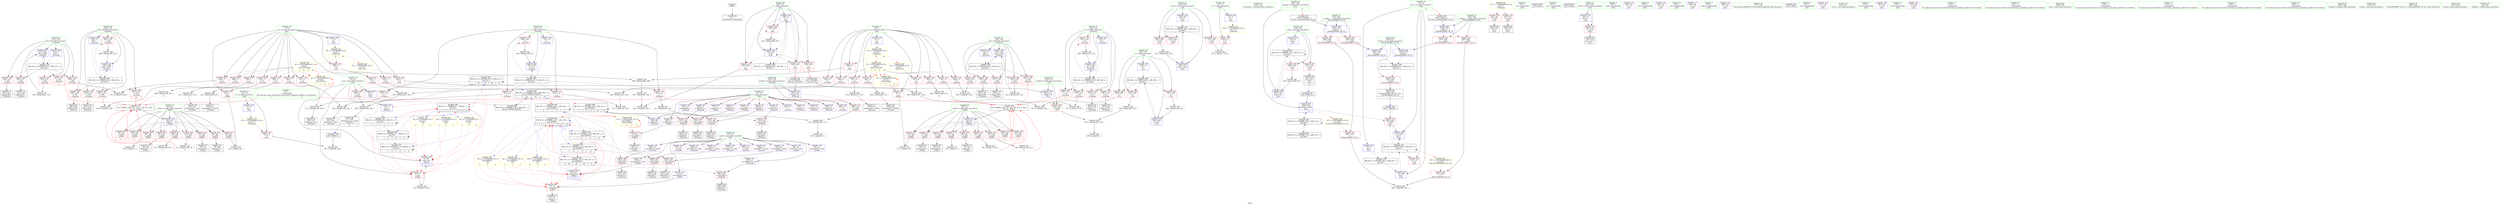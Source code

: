 digraph "SVFG" {
	label="SVFG";

	Node0x5610eeebf630 [shape=record,color=grey,label="{NodeID: 0\nNullPtr}"];
	Node0x5610eeebf630 -> Node0x5610eeeee8c0[style=solid];
	Node0x5610eef18b50 [shape=record,color=yellow,style=double,label="{NodeID: 443\n2V_1 = ENCHI(MR_2V_0)\npts\{6 \}\nFun[_Z1si]}"];
	Node0x5610eef18b50 -> Node0x5610eeef3880[style=dashed];
	Node0x5610eef03230 [shape=record,color=grey,label="{NodeID: 360\n379 = cmp(377, 378, )\n}"];
	Node0x5610eeef0e50 [shape=record,color=red,label="{NodeID: 194\n285\<--129\n\<--i58\n_Z5checki\n}"];
	Node0x5610eeef0e50 -> Node0x5610eeef0080[style=solid];
	Node0x5610eeeed950 [shape=record,color=purple,label="{NodeID: 111\n252\<--21\n\<--used\n_Z5checki\n}"];
	Node0x5610eeeec3a0 [shape=record,color=green,label="{NodeID: 28\n115\<--116\n_Z5checki\<--_Z5checki_field_insensitive\n}"];
	Node0x5610eeef8350 [shape=record,color=black,label="{NodeID: 388\nMR_39V_3 = PHI(MR_39V_4, MR_39V_2, )\npts\{321 \}\n}"];
	Node0x5610eeef8350 -> Node0x5610eeef19b0[style=dashed];
	Node0x5610eeef8350 -> Node0x5610eeef1a80[style=dashed];
	Node0x5610eeef8350 -> Node0x5610eeef1b50[style=dashed];
	Node0x5610eeef8350 -> Node0x5610eeefbe40[style=dashed];
	Node0x5610eeef2510 [shape=record,color=red,label="{NodeID: 222\n453\<--438\n\<--__a.addr\n_ZSt3minIiERKT_S2_S2_\n}"];
	Node0x5610eeef2510 -> Node0x5610eeefc800[style=solid];
	Node0x5610eeef3fd0 [shape=record,color=red,label="{NodeID: 139\n240\<--7\n\<--m\n_Z5checki\n}"];
	Node0x5610eeef3fd0 -> Node0x5610eef030b0[style=solid];
	Node0x5610eeeeec30 [shape=record,color=black,label="{NodeID: 56\n76\<--75\nidxprom10\<--\n_Z3dfsii\n}"];
	Node0x5610eef20f90 [shape=record,color=yellow,style=double,label="{NodeID: 416\n4V_1 = ENCHI(MR_4V_0)\npts\{8 \}\nFun[main]|{|<s1>15|<s2>16}}"];
	Node0x5610eef20f90 -> Node0x5610eeef4310[style=dashed];
	Node0x5610eef20f90:s1 -> Node0x5610eef21f30[style=dashed,color=red];
	Node0x5610eef20f90:s2 -> Node0x5610eef18c60[style=dashed,color=red];
	Node0x5610eef009b0 [shape=record,color=grey,label="{NodeID: 333\n262 = Binary(261, 95, )\n}"];
	Node0x5610eef009b0 -> Node0x5610eeefb890[style=solid];
	Node0x5610eeefbb00 [shape=record,color=blue,label="{NodeID: 250\n316\<--315\nS.addr\<--S\n_Z1si\n}"];
	Node0x5610eeefbb00 -> Node0x5610eeef1740[style=dashed];
	Node0x5610eeef5690 [shape=record,color=red,label="{NodeID: 167\n106\<--48\n\<--y.addr\n_Z3dfsii\n}"];
	Node0x5610eeef5690 -> Node0x5610eef02db0[style=solid];
	Node0x5610eeef02f0 [shape=record,color=black,label="{NodeID: 84\n314\<--347\n_Z1si_ret\<--\n_Z1si\n|{<s0>16}}"];
	Node0x5610eeef02f0:s0 -> Node0x5610eef47780[style=solid,color=blue];
	Node0x5610eeed5960 [shape=record,color=green,label="{NodeID: 1\n5\<--1\n\<--dummyObj\nCan only get source location for instruction, argument, global var or function.|{<s0>7|<s1>9}}"];
	Node0x5610eeed5960:s0 -> Node0x5610eef481b0[style=solid,color=red];
	Node0x5610eeed5960:s1 -> Node0x5610eef47a90[style=solid,color=red];
	Node0x5610eef18c60 [shape=record,color=yellow,style=double,label="{NodeID: 444\n4V_1 = ENCHI(MR_4V_0)\npts\{8 \}\nFun[_Z1si]}"];
	Node0x5610eef18c60 -> Node0x5610eeef4240[style=dashed];
	Node0x5610eef033b0 [shape=record,color=grey,label="{NodeID: 361\n397 = cmp(395, 396, )\n}"];
	Node0x5610eeef0f20 [shape=record,color=red,label="{NodeID: 195\n293\<--129\n\<--i58\n_Z5checki\n|{<s0>10}}"];
	Node0x5610eeef0f20:s0 -> Node0x5610eef481b0[style=solid,color=red];
	Node0x5610eeeeda20 [shape=record,color=purple,label="{NodeID: 112\n253\<--21\narrayidx51\<--used\n_Z5checki\n}"];
	Node0x5610eeeeda20 -> Node0x5610eeef14d0[style=solid];
	Node0x5610eeeec4a0 [shape=record,color=green,label="{NodeID: 29\n119\<--120\nS.addr\<--S.addr_field_insensitive\n_Z5checki\n}"];
	Node0x5610eeeec4a0 -> Node0x5610eeef59d0[style=solid];
	Node0x5610eeeec4a0 -> Node0x5610eeefb070[style=solid];
	Node0x5610eeef8440 [shape=record,color=black,label="{NodeID: 389\nMR_6V_2 = PHI(MR_6V_7, MR_6V_1, )\npts\{10 \}\n|{<s0>1|<s1>2|<s2>3|<s3>4|<s4>7|<s5>8|<s6>9|<s7>10}}"];
	Node0x5610eeef8440:s0 -> Node0x5610eef297d0[style=dashed,color=blue];
	Node0x5610eeef8440:s1 -> Node0x5610eef29a10[style=dashed,color=blue];
	Node0x5610eeef8440:s2 -> Node0x5610eef29c50[style=dashed,color=blue];
	Node0x5610eeef8440:s3 -> Node0x5610eeef8440[style=dashed,color=blue];
	Node0x5610eeef8440:s4 -> Node0x5610eef1e090[style=dashed,color=blue];
	Node0x5610eeef8440:s5 -> Node0x5610eef1b890[style=dashed,color=blue];
	Node0x5610eeef8440:s6 -> Node0x5610eef11bd0[style=dashed,color=blue];
	Node0x5610eeef8440:s7 -> Node0x5610eef1c790[style=dashed,color=blue];
	Node0x5610eeef25e0 [shape=record,color=red,label="{NodeID: 223\n444\<--440\n\<--__b.addr\n_ZSt3minIiERKT_S2_S2_\n}"];
	Node0x5610eeef25e0 -> Node0x5610eeef2780[style=solid];
	Node0x5610eeef40a0 [shape=record,color=red,label="{NodeID: 140\n268\<--7\n\<--m\n_Z5checki\n}"];
	Node0x5610eeef40a0 -> Node0x5610eef039b0[style=solid];
	Node0x5610eeeeed00 [shape=record,color=black,label="{NodeID: 57\n79\<--78\nidxprom12\<--\n_Z3dfsii\n}"];
	Node0x5610eef21070 [shape=record,color=yellow,style=double,label="{NodeID: 417\n45V_1 = ENCHI(MR_45V_0)\npts\{12 \}\nFun[main]}"];
	Node0x5610eef21070 -> Node0x5610eeef4580[style=dashed];
	Node0x5610eef00b30 [shape=record,color=grey,label="{NodeID: 334\n292 = Binary(291, 95, )\n|{<s0>10}}"];
	Node0x5610eef00b30:s0 -> Node0x5610eef47a90[style=solid,color=red];
	Node0x5610eeefbbd0 [shape=record,color=blue,label="{NodeID: 251\n318\<--5\nsum\<--\n_Z1si\n}"];
	Node0x5610eeefbbd0 -> Node0x5610eeef7e50[style=dashed];
	Node0x5610eeef5760 [shape=record,color=red,label="{NodeID: 168\n110\<--48\n\<--y.addr\n_Z3dfsii\n}"];
	Node0x5610eeef5760 -> Node0x5610eef02930[style=solid];
	Node0x5610eeef03c0 [shape=record,color=black,label="{NodeID: 85\n364\<--361\ncall\<--\nmain\n}"];
	Node0x5610eeeea350 [shape=record,color=green,label="{NodeID: 2\n25\<--1\n.str\<--dummyObj\nGlob }"];
	Node0x5610eef03530 [shape=record,color=grey,label="{NodeID: 362\n448 = cmp(445, 447, )\n}"];
	Node0x5610eeef0ff0 [shape=record,color=red,label="{NodeID: 196\n297\<--129\n\<--i58\n_Z5checki\n}"];
	Node0x5610eeef0ff0 -> Node0x5610eef00230[style=solid];
	Node0x5610eeeedaf0 [shape=record,color=purple,label="{NodeID: 113\n284\<--21\narrayidx71\<--used\n_Z5checki\n}"];
	Node0x5610eeeec570 [shape=record,color=green,label="{NodeID: 30\n121\<--122\ni\<--i_field_insensitive\n_Z5checki\n}"];
	Node0x5610eeeec570 -> Node0x5610eeef5aa0[style=solid];
	Node0x5610eeeec570 -> Node0x5610eeef5b70[style=solid];
	Node0x5610eeeec570 -> Node0x5610eeef5c40[style=solid];
	Node0x5610eeeec570 -> Node0x5610eeef5d10[style=solid];
	Node0x5610eeeec570 -> Node0x5610eeef5de0[style=solid];
	Node0x5610eeeec570 -> Node0x5610eeefb140[style=solid];
	Node0x5610eeeec570 -> Node0x5610eeefb2e0[style=solid];
	Node0x5610eef47390 [shape=record,color=black,label="{NodeID: 556\n372 = PHI()\n}"];
	Node0x5610eeef8940 [shape=record,color=black,label="{NodeID: 390\nMR_14V_2 = PHI(MR_14V_7, MR_14V_1, )\npts\{240000 \}\n|{<s0>1|<s1>2|<s2>3|<s3>4|<s4>7|<s5>8|<s6>9|<s7>10}}"];
	Node0x5610eeef8940:s0 -> Node0x5610eef29930[style=dashed,color=blue];
	Node0x5610eeef8940:s1 -> Node0x5610eef29b70[style=dashed,color=blue];
	Node0x5610eeef8940:s2 -> Node0x5610eef29db0[style=dashed,color=blue];
	Node0x5610eeef8940:s3 -> Node0x5610eeef8940[style=dashed,color=blue];
	Node0x5610eeef8940:s4 -> Node0x5610eef1ea90[style=dashed,color=blue];
	Node0x5610eeef8940:s5 -> Node0x5610eef1c290[style=dashed,color=blue];
	Node0x5610eeef8940:s6 -> Node0x5610eef125d0[style=dashed,color=blue];
	Node0x5610eeef8940:s7 -> Node0x5610eef1d190[style=dashed,color=blue];
	Node0x5610eeef26b0 [shape=record,color=red,label="{NodeID: 224\n450\<--440\n\<--__b.addr\n_ZSt3minIiERKT_S2_S2_\n}"];
	Node0x5610eeef26b0 -> Node0x5610eeefc730[style=solid];
	Node0x5610eeef4170 [shape=record,color=red,label="{NodeID: 141\n302\<--7\n\<--m\n_Z5checki\n}"];
	Node0x5610eeef4170 -> Node0x5610eef00e30[style=solid];
	Node0x5610eeeeedd0 [shape=record,color=black,label="{NodeID: 58\n82\<--81\ntobool14\<--\n_Z3dfsii\n}"];
	Node0x5610eef21150 [shape=record,color=yellow,style=double,label="{NodeID: 418\n47V_1 = ENCHI(MR_47V_0)\npts\{14 \}\nFun[main]}"];
	Node0x5610eef21150 -> Node0x5610eeef4650[style=dashed];
	Node0x5610eef00cb0 [shape=record,color=grey,label="{NodeID: 335\n234 = Binary(233, 95, )\n}"];
	Node0x5610eef00cb0 -> Node0x5610eeefb6f0[style=solid];
	Node0x5610eeefbca0 [shape=record,color=blue,label="{NodeID: 252\n320\<--5\ni\<--\n_Z1si\n}"];
	Node0x5610eeefbca0 -> Node0x5610eeef8350[style=dashed];
	Node0x5610eeef5830 [shape=record,color=red,label="{NodeID: 169\n72\<--71\n\<--arrayidx8\n_Z3dfsii\n}"];
	Node0x5610eeef5830 -> Node0x5610eeeeeb60[style=solid];
	Node0x5610eeef0490 [shape=record,color=black,label="{NodeID: 86\n370\<--367\ncall1\<--\nmain\n}"];
	Node0x5610eeeea610 [shape=record,color=green,label="{NodeID: 3\n27\<--1\n.str.1\<--dummyObj\nGlob }"];
	Node0x5610eef036b0 [shape=record,color=grey,label="{NodeID: 363\n330 = cmp(326, 329, )\n}"];
	Node0x5610eeef10c0 [shape=record,color=red,label="{NodeID: 197\n183\<--182\n\<--arrayidx9\n_Z5checki\n}"];
	Node0x5610eeef10c0 -> Node0x5610eeeef2b0[style=solid];
	Node0x5610eeeedbc0 [shape=record,color=purple,label="{NodeID: 114\n287\<--21\narrayidx73\<--used\n_Z5checki\n}"];
	Node0x5610eeeedbc0 -> Node0x5610eeef1670[style=solid];
	Node0x5610eeeec640 [shape=record,color=green,label="{NodeID: 31\n123\<--124\ni3\<--i3_field_insensitive\n_Z5checki\n}"];
	Node0x5610eeeec640 -> Node0x5610eeef5eb0[style=solid];
	Node0x5610eeeec640 -> Node0x5610eeef5f80[style=solid];
	Node0x5610eeeec640 -> Node0x5610eeef6050[style=solid];
	Node0x5610eeeec640 -> Node0x5610eeef6120[style=solid];
	Node0x5610eeeec640 -> Node0x5610eeef61f0[style=solid];
	Node0x5610eeeec640 -> Node0x5610eeefb480[style=solid];
	Node0x5610eeeec640 -> Node0x5610eeefb550[style=solid];
	Node0x5610eef47490 [shape=record,color=black,label="{NodeID: 557\n382 = PHI()\n}"];
	Node0x5610eeef2780 [shape=record,color=red,label="{NodeID: 225\n445\<--444\n\<--\n_ZSt3minIiERKT_S2_S2_\n}"];
	Node0x5610eeef2780 -> Node0x5610eef03530[style=solid];
	Node0x5610eeef4240 [shape=record,color=red,label="{NodeID: 142\n328\<--7\n\<--m\n_Z1si\n}"];
	Node0x5610eeef4240 -> Node0x5610eef012b0[style=solid];
	Node0x5610eeeeeea0 [shape=record,color=black,label="{NodeID: 59\n86\<--85\nidxprom15\<--\n_Z3dfsii\n}"];
	Node0x5610eef00e30 [shape=record,color=grey,label="{NodeID: 336\n303 = Binary(301, 302, )\n}"];
	Node0x5610eef00e30 -> Node0x5610eef00fb0[style=solid];
	Node0x5610eeefbd70 [shape=record,color=blue,label="{NodeID: 253\n318\<--339\nsum\<--inc\n_Z1si\n}"];
	Node0x5610eeefbd70 -> Node0x5610eeef7e50[style=dashed];
	Node0x5610eeef5900 [shape=record,color=red,label="{NodeID: 170\n81\<--80\n\<--arrayidx13\n_Z3dfsii\n}"];
	Node0x5610eeef5900 -> Node0x5610eeeeedd0[style=solid];
	Node0x5610eeef0560 [shape=record,color=black,label="{NodeID: 87\n351\<--424\nmain_ret\<--\nmain\n}"];
	Node0x5610eeeea6a0 [shape=record,color=green,label="{NodeID: 4\n29\<--1\nstdin\<--dummyObj\nGlob }"];
	Node0x5610eef03830 [shape=record,color=grey,label="{NodeID: 364\n205 = cmp(203, 204, )\n}"];
	Node0x5610eeef1190 [shape=record,color=red,label="{NodeID: 198\n190\<--189\n\<--arrayidx13\n_Z5checki\n}"];
	Node0x5610eeef1190 -> Node0x5610eeeef450[style=solid];
	Node0x5610eeef2cd0 [shape=record,color=purple,label="{NodeID: 115\n362\<--25\n\<--.str\nmain\n}"];
	Node0x5610eeeec710 [shape=record,color=green,label="{NodeID: 32\n125\<--126\ni20\<--i20_field_insensitive\n_Z5checki\n}"];
	Node0x5610eeeec710 -> Node0x5610eeef62c0[style=solid];
	Node0x5610eeeec710 -> Node0x5610eeef6390[style=solid];
	Node0x5610eeeec710 -> Node0x5610eeef6460[style=solid];
	Node0x5610eeeec710 -> Node0x5610eeef6530[style=solid];
	Node0x5610eeeec710 -> Node0x5610eeef6600[style=solid];
	Node0x5610eeeec710 -> Node0x5610eeefb620[style=solid];
	Node0x5610eeeec710 -> Node0x5610eeefb6f0[style=solid];
	Node0x5610eef47590 [shape=record,color=black,label="{NodeID: 558\n395 = PHI(117, )\n}"];
	Node0x5610eef47590 -> Node0x5610eef033b0[style=solid];
	Node0x5610eeef2850 [shape=record,color=red,label="{NodeID: 226\n447\<--446\n\<--\n_ZSt3minIiERKT_S2_S2_\n}"];
	Node0x5610eeef2850 -> Node0x5610eef03530[style=solid];
	Node0x5610eeef4310 [shape=record,color=red,label="{NodeID: 143\n389\<--7\n\<--m\nmain\n}"];
	Node0x5610eeef4310 -> Node0x5610eeefff30[style=solid];
	Node0x5610eeeeef70 [shape=record,color=black,label="{NodeID: 60\n89\<--88\nidxprom17\<--\n_Z3dfsii\n}"];
	Node0x5610eef00fb0 [shape=record,color=grey,label="{NodeID: 337\n305 = Binary(303, 304, )\n}"];
	Node0x5610eef00fb0 -> Node0x5610eeef0220[style=solid];
	Node0x5610eeefbe40 [shape=record,color=blue,label="{NodeID: 254\n320\<--344\ni\<--inc1\n_Z1si\n}"];
	Node0x5610eeefbe40 -> Node0x5610eeef8350[style=dashed];
	Node0x5610eeef59d0 [shape=record,color=red,label="{NodeID: 171\n149\<--119\n\<--S.addr\n_Z5checki\n}"];
	Node0x5610eeef59d0 -> Node0x5610eef018b0[style=solid];
	Node0x5610eeef0630 [shape=record,color=black,label="{NodeID: 88\n433\<--456\n_ZSt3minIiERKT_S2_S2__ret\<--\n_ZSt3minIiERKT_S2_S2_\n|{<s0>17}}"];
	Node0x5610eeef0630:s0 -> Node0x5610eef47880[style=solid,color=blue];
	Node0x5610eeeea730 [shape=record,color=green,label="{NodeID: 5\n30\<--1\n.str.2\<--dummyObj\nGlob }"];
	Node0x5610eef23480 [shape=record,color=yellow,style=double,label="{NodeID: 448\n49V_1 = ENCHI(MR_49V_0)\npts\{16 \}\nFun[_ZSt3minIiERKT_S2_S2_]}"];
	Node0x5610eef23480 -> Node0x5610eeef2850[style=dashed];
	Node0x5610eef039b0 [shape=record,color=grey,label="{NodeID: 365\n269 = cmp(267, 268, )\n}"];
	Node0x5610eeef1260 [shape=record,color=red,label="{NodeID: 199\n214\<--213\n\<--arrayidx27\n_Z5checki\n}"];
	Node0x5610eeef1260 -> Node0x5610eeeef6c0[style=solid];
	Node0x5610eeef2d60 [shape=record,color=purple,label="{NodeID: 116\n363\<--27\n\<--.str.1\nmain\n}"];
	Node0x5610eeeec7e0 [shape=record,color=green,label="{NodeID: 33\n127\<--128\ni42\<--i42_field_insensitive\n_Z5checki\n}"];
	Node0x5610eeeec7e0 -> Node0x5610eeef66d0[style=solid];
	Node0x5610eeeec7e0 -> Node0x5610eeef67a0[style=solid];
	Node0x5610eeeec7e0 -> Node0x5610eeef6870[style=solid];
	Node0x5610eeeec7e0 -> Node0x5610eeef6940[style=solid];
	Node0x5610eeeec7e0 -> Node0x5610eeef6a10[style=solid];
	Node0x5610eeeec7e0 -> Node0x5610eeefb7c0[style=solid];
	Node0x5610eeeec7e0 -> Node0x5610eeefb890[style=solid];
	Node0x5610eef47780 [shape=record,color=black,label="{NodeID: 559\n400 = PHI(314, )\n}"];
	Node0x5610eef47780 -> Node0x5610eeefc250[style=solid];
	Node0x5610eeef2920 [shape=record,color=blue,label="{NodeID: 227\n4\<--5\nn\<--\nGlob }"];
	Node0x5610eeef2920 -> Node0x5610eef20eb0[style=dashed];
	Node0x5610eeef43e0 [shape=record,color=red,label="{NodeID: 144\n93\<--9\n\<--sum\n_Z3dfsii\n}"];
	Node0x5610eeef43e0 -> Node0x5610eef027b0[style=solid];
	Node0x5610eeeef040 [shape=record,color=black,label="{NodeID: 61\n158\<--157\nidxprom\<--div\n_Z5checki\n}"];
	Node0x5610eef01130 [shape=record,color=grey,label="{NodeID: 338\n272 = Binary(271, 95, )\n}"];
	Node0x5610eef01130 -> Node0x5610eeeefd40[style=solid];
	Node0x5610eeefbf10 [shape=record,color=blue,label="{NodeID: 255\n352\<--5\nretval\<--\nmain\n}"];
	Node0x5610eeefbf10 -> Node0x5610eeef1c20[style=dashed];
	Node0x5610eeef5aa0 [shape=record,color=red,label="{NodeID: 172\n143\<--121\n\<--i\n_Z5checki\n}"];
	Node0x5610eeef5aa0 -> Node0x5610eef03fb0[style=solid];
	Node0x5610eeef0700 [shape=record,color=purple,label="{NodeID: 89\n77\<--17\narrayidx11\<--t\n_Z3dfsii\n}"];
	Node0x5610eeeeb000 [shape=record,color=green,label="{NodeID: 6\n32\<--1\n.str.3\<--dummyObj\nGlob }"];
	Node0x5610eef23590 [shape=record,color=yellow,style=double,label="{NodeID: 449\n57V_1 = ENCHI(MR_57V_0)\npts\{359 \}\nFun[_ZSt3minIiERKT_S2_S2_]}"];
	Node0x5610eef23590 -> Node0x5610eeef2780[style=dashed];
	Node0x5610eef03b30 [shape=record,color=grey,label="{NodeID: 366\n177 = cmp(175, 176, )\n}"];
	Node0x5610eeef1330 [shape=record,color=red,label="{NodeID: 200\n224\<--223\n\<--arrayidx34\n_Z5checki\n}"];
	Node0x5610eeef1330 -> Node0x5610eeeef930[style=solid];
	Node0x5610eeef2df0 [shape=record,color=purple,label="{NodeID: 117\n368\<--30\n\<--.str.2\nmain\n}"];
	Node0x5610eeeec8b0 [shape=record,color=green,label="{NodeID: 34\n129\<--130\ni58\<--i58_field_insensitive\n_Z5checki\n}"];
	Node0x5610eeeec8b0 -> Node0x5610eeef0cb0[style=solid];
	Node0x5610eeeec8b0 -> Node0x5610eeef0d80[style=solid];
	Node0x5610eeeec8b0 -> Node0x5610eeef0e50[style=solid];
	Node0x5610eeeec8b0 -> Node0x5610eeef0f20[style=solid];
	Node0x5610eeeec8b0 -> Node0x5610eeef0ff0[style=solid];
	Node0x5610eeeec8b0 -> Node0x5610eeefb960[style=solid];
	Node0x5610eeeec8b0 -> Node0x5610eeefba30[style=solid];
	Node0x5610eef47880 [shape=record,color=black,label="{NodeID: 560\n402 = PHI(433, )\n}"];
	Node0x5610eef47880 -> Node0x5610eeef22a0[style=solid];
	Node0x5610eeef29f0 [shape=record,color=blue,label="{NodeID: 228\n7\<--5\nm\<--\nGlob }"];
	Node0x5610eeef29f0 -> Node0x5610eef20f90[style=dashed];
	Node0x5610eeef44b0 [shape=record,color=red,label="{NodeID: 145\n304\<--9\n\<--sum\n_Z5checki\n}"];
	Node0x5610eeef44b0 -> Node0x5610eef00fb0[style=solid];
	Node0x5610eeeef110 [shape=record,color=black,label="{NodeID: 62\n163\<--162\nidxprom1\<--rem\n_Z5checki\n}"];
	Node0x5610eef012b0 [shape=record,color=grey,label="{NodeID: 339\n329 = Binary(327, 328, )\n}"];
	Node0x5610eef012b0 -> Node0x5610eef036b0[style=solid];
	Node0x5610eeefbfe0 [shape=record,color=blue,label="{NodeID: 256\n354\<--95\nCase\<--\nmain\n}"];
	Node0x5610eeefbfe0 -> Node0x5610eef12fd0[style=dashed];
	Node0x5610eeef5b70 [shape=record,color=red,label="{NodeID: 173\n150\<--121\n\<--i\n_Z5checki\n}"];
	Node0x5610eeef5b70 -> Node0x5610eef01eb0[style=solid];
	Node0x5610eeef07d0 [shape=record,color=purple,label="{NodeID: 90\n80\<--17\narrayidx13\<--t\n_Z3dfsii\n}"];
	Node0x5610eeef07d0 -> Node0x5610eeef5900[style=solid];
	Node0x5610eeeeb090 [shape=record,color=green,label="{NodeID: 7\n34\<--1\nstdout\<--dummyObj\nGlob }"];
	Node0x5610eef03cb0 [shape=record,color=grey,label="{NodeID: 367\n153 = cmp(152, 5, )\n}"];
	Node0x5610eeef1400 [shape=record,color=red,label="{NodeID: 201\n247\<--246\n\<--arrayidx47\n_Z5checki\n}"];
	Node0x5610eeef1400 -> Node0x5610eeeefad0[style=solid];
	Node0x5610eeef2ec0 [shape=record,color=purple,label="{NodeID: 118\n369\<--32\n\<--.str.3\nmain\n}"];
	Node0x5610eeeec980 [shape=record,color=green,label="{NodeID: 35\n137\<--138\nllvm.memset.p0i8.i64\<--llvm.memset.p0i8.i64_field_insensitive\n}"];
	Node0x5610eef479c0 [shape=record,color=black,label="{NodeID: 561\n416 = PHI()\n}"];
	Node0x5610eeef2af0 [shape=record,color=blue,label="{NodeID: 229\n9\<--5\nsum\<--\nGlob }"];
	Node0x5610eeef2af0 -> Node0x5610eef13ed0[style=dashed];
	Node0x5610eeef4580 [shape=record,color=red,label="{NodeID: 146\n378\<--11\n\<--T\nmain\n}"];
	Node0x5610eeef4580 -> Node0x5610eef03230[style=solid];
	Node0x5610eeeef1e0 [shape=record,color=black,label="{NodeID: 63\n180\<--179\nidxprom7\<--\n_Z5checki\n}"];
	Node0x5610eef01430 [shape=record,color=grey,label="{NodeID: 340\n162 = Binary(160, 161, )\n}"];
	Node0x5610eef01430 -> Node0x5610eeeef110[style=solid];
	Node0x5610eeefc0b0 [shape=record,color=blue,label="{NodeID: 257\n15\<--384\nans\<--\nmain\n}"];
	Node0x5610eeefc0b0 -> Node0x5610eef14430[style=dashed];
	Node0x5610eeef5c40 [shape=record,color=red,label="{NodeID: 174\n155\<--121\n\<--i\n_Z5checki\n}"];
	Node0x5610eeef5c40 -> Node0x5610eef015b0[style=solid];
	Node0x5610eeef08a0 [shape=record,color=purple,label="{NodeID: 91\n132\<--17\n\<--t\n_Z5checki\n}"];
	Node0x5610eeeeb120 [shape=record,color=green,label="{NodeID: 8\n35\<--1\n.str.4\<--dummyObj\nGlob }"];
	Node0x5610eef03e30 [shape=record,color=grey,label="{NodeID: 368\n336 = cmp(335, 5, )\n}"];
	Node0x5610eeef14d0 [shape=record,color=red,label="{NodeID: 202\n254\<--253\n\<--arrayidx51\n_Z5checki\n}"];
	Node0x5610eeef14d0 -> Node0x5610eeeefc70[style=solid];
	Node0x5610eeef2f90 [shape=record,color=purple,label="{NodeID: 119\n371\<--35\n\<--.str.4\nmain\n}"];
	Node0x5610eeeeca80 [shape=record,color=green,label="{NodeID: 36\n312\<--313\n_Z1si\<--_Z1si_field_insensitive\n}"];
	Node0x5610eef47a90 [shape=record,color=black,label="{NodeID: 562\n44 = PHI(98, 102, 105, 109, 193, 227, 5, 292, )\n0th arg _Z3dfsii }"];
	Node0x5610eef47a90 -> Node0x5610eeefad30[style=solid];
	Node0x5610eeef2bf0 [shape=record,color=blue,label="{NodeID: 230\n11\<--5\nT\<--\nGlob }"];
	Node0x5610eeef2bf0 -> Node0x5610eef21070[style=dashed];
	Node0x5610eeef4650 [shape=record,color=red,label="{NodeID: 147\n396\<--13\n\<--k\nmain\n}"];
	Node0x5610eeef4650 -> Node0x5610eef033b0[style=solid];
	Node0x5610eeeef2b0 [shape=record,color=black,label="{NodeID: 64\n184\<--183\ntobool10\<--\n_Z5checki\n}"];
	Node0x5610eef015b0 [shape=record,color=grey,label="{NodeID: 341\n157 = Binary(155, 156, )\n}"];
	Node0x5610eef015b0 -> Node0x5610eeeef040[style=solid];
	Node0x5610eeefc180 [shape=record,color=blue,label="{NodeID: 258\n356\<--5\ni\<--\nmain\n}"];
	Node0x5610eeefc180 -> Node0x5610eeef1f60[style=dashed];
	Node0x5610eeefc180 -> Node0x5610eeef2030[style=dashed];
	Node0x5610eeefc180 -> Node0x5610eeef2100[style=dashed];
	Node0x5610eeefc180 -> Node0x5610eeef21d0[style=dashed];
	Node0x5610eeefc180 -> Node0x5610eeefc3f0[style=dashed];
	Node0x5610eeefc180 -> Node0x5610eef134d0[style=dashed];
	Node0x5610eeef5d10 [shape=record,color=red,label="{NodeID: 175\n160\<--121\n\<--i\n_Z5checki\n}"];
	Node0x5610eeef5d10 -> Node0x5610eef01430[style=solid];
	Node0x5610eeef0970 [shape=record,color=purple,label="{NodeID: 92\n159\<--17\narrayidx\<--t\n_Z5checki\n}"];
	Node0x5610eeeeb1b0 [shape=record,color=green,label="{NodeID: 9\n37\<--1\n.str.5\<--dummyObj\nGlob }"];
	Node0x5610eef03fb0 [shape=record,color=grey,label="{NodeID: 369\n147 = cmp(143, 146, )\n}"];
	Node0x5610eeef15a0 [shape=record,color=red,label="{NodeID: 203\n278\<--277\n\<--arrayidx66\n_Z5checki\n}"];
	Node0x5610eeef15a0 -> Node0x5610eeeefee0[style=solid];
	Node0x5610eeef3060 [shape=record,color=purple,label="{NodeID: 120\n381\<--37\n\<--.str.5\nmain\n}"];
	Node0x5610eeeecb80 [shape=record,color=green,label="{NodeID: 37\n316\<--317\nS.addr\<--S.addr_field_insensitive\n_Z1si\n}"];
	Node0x5610eeeecb80 -> Node0x5610eeef1740[style=solid];
	Node0x5610eeeecb80 -> Node0x5610eeefbb00[style=solid];
	Node0x5610eef481b0 [shape=record,color=black,label="{NodeID: 563\n45 = PHI(99, 103, 107, 111, 5, 229, 257, 293, )\n1st arg _Z3dfsii }"];
	Node0x5610eef481b0 -> Node0x5610eeefae00[style=solid];
	Node0x5610eeefab30 [shape=record,color=blue,label="{NodeID: 231\n13\<--5\nk\<--\nGlob }"];
	Node0x5610eeefab30 -> Node0x5610eef21150[style=dashed];
	Node0x5610eeef4720 [shape=record,color=red,label="{NodeID: 148\n414\<--15\n\<--ans\nmain\n}"];
	Node0x5610eeeef380 [shape=record,color=black,label="{NodeID: 65\n187\<--186\nidxprom11\<--\n_Z5checki\n}"];
	Node0x5610eef217d0 [shape=record,color=yellow,style=double,label="{NodeID: 425\n2V_1 = ENCHI(MR_2V_0)\npts\{6 \}\nFun[_Z3dfsii]|{|<s1>1|<s2>2|<s3>3|<s4>4}}"];
	Node0x5610eef217d0 -> Node0x5610eeef3200[style=dashed];
	Node0x5610eef217d0:s1 -> Node0x5610eef217d0[style=dashed,color=red];
	Node0x5610eef217d0:s2 -> Node0x5610eef217d0[style=dashed,color=red];
	Node0x5610eef217d0:s3 -> Node0x5610eef217d0[style=dashed,color=red];
	Node0x5610eef217d0:s4 -> Node0x5610eef217d0[style=dashed,color=red];
	Node0x5610eef01730 [shape=record,color=grey,label="{NodeID: 342\n339 = Binary(338, 95, )\n}"];
	Node0x5610eef01730 -> Node0x5610eeefbd70[style=solid];
	Node0x5610eeefc250 [shape=record,color=blue,label="{NodeID: 259\n358\<--400\nref.tmp\<--call9\nmain\n|{|<s2>17}}"];
	Node0x5610eeefc250 -> Node0x5610eeef22a0[style=dashed];
	Node0x5610eeefc250 -> Node0x5610eeef73f0[style=dashed];
	Node0x5610eeefc250:s2 -> Node0x5610eef23590[style=dashed,color=red];
	Node0x5610eeef5de0 [shape=record,color=red,label="{NodeID: 176\n168\<--121\n\<--i\n_Z5checki\n}"];
	Node0x5610eeef5de0 -> Node0x5610eef00830[style=solid];
	Node0x5610eeef0a40 [shape=record,color=purple,label="{NodeID: 93\n164\<--17\narrayidx2\<--t\n_Z5checki\n}"];
	Node0x5610eeef0a40 -> Node0x5610eeefb210[style=solid];
	Node0x5610eeeeb240 [shape=record,color=green,label="{NodeID: 10\n39\<--1\n.str.6\<--dummyObj\nGlob }"];
	Node0x5610eef04130 [shape=record,color=grey,label="{NodeID: 370\n64 = cmp(62, 63, )\n}"];
	Node0x5610eeef1670 [shape=record,color=red,label="{NodeID: 204\n288\<--287\n\<--arrayidx73\n_Z5checki\n}"];
	Node0x5610eeef1670 -> Node0x5610eeef0150[style=solid];
	Node0x5610eeef3130 [shape=record,color=purple,label="{NodeID: 121\n415\<--39\n\<--.str.6\nmain\n}"];
	Node0x5610eeeecc50 [shape=record,color=green,label="{NodeID: 38\n318\<--319\nsum\<--sum_field_insensitive\n_Z1si\n}"];
	Node0x5610eeeecc50 -> Node0x5610eeef1810[style=solid];
	Node0x5610eeeecc50 -> Node0x5610eeef18e0[style=solid];
	Node0x5610eeeecc50 -> Node0x5610eeefbbd0[style=solid];
	Node0x5610eeeecc50 -> Node0x5610eeefbd70[style=solid];
	Node0x5610eef484b0 [shape=record,color=black,label="{NodeID: 564\n118 = PHI(394, )\n0th arg _Z5checki }"];
	Node0x5610eef484b0 -> Node0x5610eeefb070[style=solid];
	Node0x5610eef1b390 [shape=record,color=black,label="{NodeID: 398\nMR_63V_3 = PHI(MR_63V_4, MR_63V_2, )\npts\{437 \}\n}"];
	Node0x5610eef1b390 -> Node0x5610eeef2370[style=dashed];
	Node0x5610eeefac30 [shape=record,color=blue,label="{NodeID: 232\n15\<--5\nans\<--\nGlob }"];
	Node0x5610eeefac30 -> Node0x5610eef12ad0[style=dashed];
	Node0x5610eeef47f0 [shape=record,color=red,label="{NodeID: 149\n361\<--29\n\<--stdin\nmain\n}"];
	Node0x5610eeef47f0 -> Node0x5610eeef03c0[style=solid];
	Node0x5610eeeef450 [shape=record,color=black,label="{NodeID: 66\n191\<--190\ntobool14\<--\n_Z5checki\n}"];
	Node0x5610eef218e0 [shape=record,color=yellow,style=double,label="{NodeID: 426\n4V_1 = ENCHI(MR_4V_0)\npts\{8 \}\nFun[_Z3dfsii]|{|<s1>1|<s2>2|<s3>3|<s4>4}}"];
	Node0x5610eef218e0 -> Node0x5610eeef3a20[style=dashed];
	Node0x5610eef218e0:s1 -> Node0x5610eef218e0[style=dashed,color=red];
	Node0x5610eef218e0:s2 -> Node0x5610eef218e0[style=dashed,color=red];
	Node0x5610eef218e0:s3 -> Node0x5610eef218e0[style=dashed,color=red];
	Node0x5610eef218e0:s4 -> Node0x5610eef218e0[style=dashed,color=red];
	Node0x5610eef018b0 [shape=record,color=grey,label="{NodeID: 343\n152 = Binary(149, 151, )\n}"];
	Node0x5610eef018b0 -> Node0x5610eef03cb0[style=solid];
	Node0x5610eeefc320 [shape=record,color=blue,label="{NodeID: 260\n15\<--405\nans\<--\nmain\n}"];
	Node0x5610eeefc320 -> Node0x5610eef14430[style=dashed];
	Node0x5610eeef5eb0 [shape=record,color=red,label="{NodeID: 177\n175\<--123\n\<--i3\n_Z5checki\n}"];
	Node0x5610eeef5eb0 -> Node0x5610eef03b30[style=solid];
	Node0x5610eeef0b10 [shape=record,color=purple,label="{NodeID: 94\n181\<--17\narrayidx8\<--t\n_Z5checki\n}"];
	Node0x5610eeeeb300 [shape=record,color=green,label="{NodeID: 11\n92\<--1\n\<--dummyObj\nCan only get source location for instruction, argument, global var or function.}"];
	Node0x5610eef042b0 [shape=record,color=grey,label="{NodeID: 371\n60 = cmp(59, 5, )\n}"];
	Node0x5610eeef1740 [shape=record,color=red,label="{NodeID: 205\n332\<--316\n\<--S.addr\n_Z1si\n}"];
	Node0x5610eeef1740 -> Node0x5610eef01a30[style=solid];
	Node0x5610eeef3200 [shape=record,color=red,label="{NodeID: 122\n56\<--4\n\<--n\n_Z3dfsii\n}"];
	Node0x5610eeef3200 -> Node0x5610eef04430[style=solid];
	Node0x5610eeeecd20 [shape=record,color=green,label="{NodeID: 39\n320\<--321\ni\<--i_field_insensitive\n_Z1si\n}"];
	Node0x5610eeeecd20 -> Node0x5610eeef19b0[style=solid];
	Node0x5610eeeecd20 -> Node0x5610eeef1a80[style=solid];
	Node0x5610eeeecd20 -> Node0x5610eeef1b50[style=solid];
	Node0x5610eeeecd20 -> Node0x5610eeefbca0[style=solid];
	Node0x5610eeeecd20 -> Node0x5610eeefbe40[style=solid];
	Node0x5610eef485c0 [shape=record,color=black,label="{NodeID: 565\n315 = PHI(399, )\n0th arg _Z1si }"];
	Node0x5610eef485c0 -> Node0x5610eeefbb00[style=solid];
	Node0x5610eef1b890 [shape=record,color=black,label="{NodeID: 399\nMR_6V_6 = PHI(MR_6V_7, MR_6V_3, )\npts\{10 \}\n|{|<s2>8|<s3>8|<s4>8}}"];
	Node0x5610eef1b890 -> Node0x5610eef11bd0[style=dashed];
	Node0x5610eef1b890 -> Node0x5610eef1b890[style=dashed];
	Node0x5610eef1b890:s2 -> Node0x5610eeef43e0[style=dashed,color=red];
	Node0x5610eef1b890:s3 -> Node0x5610eeefafa0[style=dashed,color=red];
	Node0x5610eef1b890:s4 -> Node0x5610eeef8440[style=dashed,color=red];
	Node0x5610eeefad30 [shape=record,color=blue,label="{NodeID: 233\n46\<--44\nx.addr\<--x\n_Z3dfsii\n}"];
	Node0x5610eeefad30 -> Node0x5610eeef4990[style=dashed];
	Node0x5610eeefad30 -> Node0x5610eeef4a60[style=dashed];
	Node0x5610eeefad30 -> Node0x5610eeef4b30[style=dashed];
	Node0x5610eeefad30 -> Node0x5610eeef4c00[style=dashed];
	Node0x5610eeefad30 -> Node0x5610eeef4cd0[style=dashed];
	Node0x5610eeefad30 -> Node0x5610eeef4da0[style=dashed];
	Node0x5610eeefad30 -> Node0x5610eeef4e70[style=dashed];
	Node0x5610eeefad30 -> Node0x5610eeef4f40[style=dashed];
	Node0x5610eeefad30 -> Node0x5610eeef5010[style=dashed];
	Node0x5610eeef48c0 [shape=record,color=red,label="{NodeID: 150\n367\<--34\n\<--stdout\nmain\n}"];
	Node0x5610eeef48c0 -> Node0x5610eeef0490[style=solid];
	Node0x5610eeeef520 [shape=record,color=black,label="{NodeID: 67\n208\<--207\nidxprom24\<--\n_Z5checki\n}"];
	Node0x5610eef01a30 [shape=record,color=grey,label="{NodeID: 344\n335 = Binary(332, 334, )\n}"];
	Node0x5610eef01a30 -> Node0x5610eef03e30[style=solid];
	Node0x5610eeefc3f0 [shape=record,color=blue,label="{NodeID: 261\n356\<--410\ni\<--inc\nmain\n}"];
	Node0x5610eeefc3f0 -> Node0x5610eeef1f60[style=dashed];
	Node0x5610eeefc3f0 -> Node0x5610eeef2030[style=dashed];
	Node0x5610eeefc3f0 -> Node0x5610eeef2100[style=dashed];
	Node0x5610eeefc3f0 -> Node0x5610eeef21d0[style=dashed];
	Node0x5610eeefc3f0 -> Node0x5610eeefc3f0[style=dashed];
	Node0x5610eeefc3f0 -> Node0x5610eef134d0[style=dashed];
	Node0x5610eeef5f80 [shape=record,color=red,label="{NodeID: 178\n179\<--123\n\<--i3\n_Z5checki\n}"];
	Node0x5610eeef5f80 -> Node0x5610eeeef1e0[style=solid];
	Node0x5610eeef0be0 [shape=record,color=purple,label="{NodeID: 95\n182\<--17\narrayidx9\<--t\n_Z5checki\n}"];
	Node0x5610eeef0be0 -> Node0x5610eeef10c0[style=solid];
	Node0x5610eeeeb400 [shape=record,color=green,label="{NodeID: 12\n95\<--1\n\<--dummyObj\nCan only get source location for instruction, argument, global var or function.}"];
	Node0x5610eef04430 [shape=record,color=grey,label="{NodeID: 372\n57 = cmp(55, 56, )\n}"];
	Node0x5610eeef1810 [shape=record,color=red,label="{NodeID: 206\n338\<--318\n\<--sum\n_Z1si\n}"];
	Node0x5610eeef1810 -> Node0x5610eef01730[style=solid];
	Node0x5610eeef32d0 [shape=record,color=red,label="{NodeID: 123\n144\<--4\n\<--n\n_Z5checki\n}"];
	Node0x5610eeef32d0 -> Node0x5610eef021b0[style=solid];
	Node0x5610eeeecdf0 [shape=record,color=green,label="{NodeID: 40\n349\<--350\nmain\<--main_field_insensitive\n}"];
	Node0x5610eef486d0 [shape=record,color=black,label="{NodeID: 566\n434 = PHI(15, )\n0th arg _ZSt3minIiERKT_S2_S2_ }"];
	Node0x5610eef486d0 -> Node0x5610eeefc590[style=solid];
	Node0x5610eef1bd90 [shape=record,color=black,label="{NodeID: 400\nMR_25V_3 = PHI(MR_25V_4, MR_25V_2, )\npts\{126 \}\n}"];
	Node0x5610eef1bd90 -> Node0x5610eeef62c0[style=dashed];
	Node0x5610eef1bd90 -> Node0x5610eeef6390[style=dashed];
	Node0x5610eef1bd90 -> Node0x5610eeef6460[style=dashed];
	Node0x5610eef1bd90 -> Node0x5610eeef6530[style=dashed];
	Node0x5610eef1bd90 -> Node0x5610eeef6600[style=dashed];
	Node0x5610eef1bd90 -> Node0x5610eeefb6f0[style=dashed];
	Node0x5610eeefae00 [shape=record,color=blue,label="{NodeID: 234\n48\<--45\ny.addr\<--y\n_Z3dfsii\n}"];
	Node0x5610eeefae00 -> Node0x5610eeef50e0[style=dashed];
	Node0x5610eeefae00 -> Node0x5610eeef51b0[style=dashed];
	Node0x5610eeefae00 -> Node0x5610eeef5280[style=dashed];
	Node0x5610eeefae00 -> Node0x5610eeef5350[style=dashed];
	Node0x5610eeefae00 -> Node0x5610eeef5420[style=dashed];
	Node0x5610eeefae00 -> Node0x5610eeef54f0[style=dashed];
	Node0x5610eeefae00 -> Node0x5610eeef55c0[style=dashed];
	Node0x5610eeefae00 -> Node0x5610eeef5690[style=dashed];
	Node0x5610eeefae00 -> Node0x5610eeef5760[style=dashed];
	Node0x5610eeef4990 [shape=record,color=red,label="{NodeID: 151\n52\<--46\n\<--x.addr\n_Z3dfsii\n}"];
	Node0x5610eeef4990 -> Node0x5610eef045b0[style=solid];
	Node0x5610eeeef5f0 [shape=record,color=black,label="{NodeID: 68\n212\<--211\nidxprom26\<--sub\n_Z5checki\n}"];
	Node0x5610eef01bb0 [shape=record,color=grey,label="{NodeID: 345\n334 = Binary(95, 333, )\n}"];
	Node0x5610eef01bb0 -> Node0x5610eef01a30[style=solid];
	Node0x5610eeefc4c0 [shape=record,color=blue,label="{NodeID: 262\n354\<--421\nCase\<--inc13\nmain\n}"];
	Node0x5610eeefc4c0 -> Node0x5610eef12fd0[style=dashed];
	Node0x5610eeef6050 [shape=record,color=red,label="{NodeID: 179\n186\<--123\n\<--i3\n_Z5checki\n}"];
	Node0x5610eeef6050 -> Node0x5610eeeef380[style=solid];
	Node0x5610eeeedd40 [shape=record,color=purple,label="{NodeID: 96\n209\<--17\narrayidx25\<--t\n_Z5checki\n}"];
	Node0x5610eeeeb500 [shape=record,color=green,label="{NodeID: 13\n134\<--1\n\<--dummyObj\nCan only get source location for instruction, argument, global var or function.}"];
	Node0x5610eef045b0 [shape=record,color=grey,label="{NodeID: 373\n53 = cmp(52, 5, )\n}"];
	Node0x5610eeef18e0 [shape=record,color=red,label="{NodeID: 207\n347\<--318\n\<--sum\n_Z1si\n}"];
	Node0x5610eeef18e0 -> Node0x5610eeef02f0[style=solid];
	Node0x5610eeef33a0 [shape=record,color=red,label="{NodeID: 124\n176\<--4\n\<--n\n_Z5checki\n}"];
	Node0x5610eeef33a0 -> Node0x5610eef03b30[style=solid];
	Node0x5610eeeecef0 [shape=record,color=green,label="{NodeID: 41\n352\<--353\nretval\<--retval_field_insensitive\nmain\n}"];
	Node0x5610eeeecef0 -> Node0x5610eeef1c20[style=solid];
	Node0x5610eeeecef0 -> Node0x5610eeefbf10[style=solid];
	Node0x5610eef487e0 [shape=record,color=black,label="{NodeID: 567\n435 = PHI(358, )\n1st arg _ZSt3minIiERKT_S2_S2_ }"];
	Node0x5610eef487e0 -> Node0x5610eeefc660[style=solid];
	Node0x5610eef1c290 [shape=record,color=black,label="{NodeID: 401\nMR_14V_5 = PHI(MR_14V_6, MR_14V_2, )\npts\{240000 \}\n|{|<s3>8|<s4>8|<s5>8}}"];
	Node0x5610eef1c290 -> Node0x5610eeef1330[style=dashed];
	Node0x5610eef1c290 -> Node0x5610eef125d0[style=dashed];
	Node0x5610eef1c290 -> Node0x5610eef1c290[style=dashed];
	Node0x5610eef1c290:s3 -> Node0x5610eeef5830[style=dashed,color=red];
	Node0x5610eef1c290:s4 -> Node0x5610eeefaed0[style=dashed,color=red];
	Node0x5610eef1c290:s5 -> Node0x5610eeef8940[style=dashed,color=red];
	Node0x5610eeefaed0 [shape=record,color=blue,label="{NodeID: 235\n90\<--92\narrayidx18\<--\n_Z3dfsii\n|{<s0>1|<s1>1|<s2>1}}"];
	Node0x5610eeefaed0:s0 -> Node0x5610eeef5830[style=dashed,color=red];
	Node0x5610eeefaed0:s1 -> Node0x5610eeefaed0[style=dashed,color=red];
	Node0x5610eeefaed0:s2 -> Node0x5610eeef8940[style=dashed,color=red];
	Node0x5610eeef4a60 [shape=record,color=red,label="{NodeID: 152\n55\<--46\n\<--x.addr\n_Z3dfsii\n}"];
	Node0x5610eeef4a60 -> Node0x5610eef04430[style=solid];
	Node0x5610eeeef6c0 [shape=record,color=black,label="{NodeID: 69\n215\<--214\ntobool28\<--\n_Z5checki\n}"];
	Node0x5610eef01d30 [shape=record,color=grey,label="{NodeID: 346\n282 = Binary(281, 95, )\n}"];
	Node0x5610eef01d30 -> Node0x5610eeeeffb0[style=solid];
	Node0x5610eeefc590 [shape=record,color=blue,label="{NodeID: 263\n438\<--434\n__a.addr\<--__a\n_ZSt3minIiERKT_S2_S2_\n}"];
	Node0x5610eeefc590 -> Node0x5610eeef2440[style=dashed];
	Node0x5610eeefc590 -> Node0x5610eeef2510[style=dashed];
	Node0x5610eeef6120 [shape=record,color=red,label="{NodeID: 180\n193\<--123\n\<--i3\n_Z5checki\n|{<s0>7}}"];
	Node0x5610eeef6120:s0 -> Node0x5610eef47a90[style=solid,color=red];
	Node0x5610eeeede10 [shape=record,color=purple,label="{NodeID: 97\n213\<--17\narrayidx27\<--t\n_Z5checki\n}"];
	Node0x5610eeeede10 -> Node0x5610eeef1260[style=solid];
	Node0x5610eeeeb600 [shape=record,color=green,label="{NodeID: 14\n135\<--1\n\<--dummyObj\nCan only get source location for instruction, argument, global var or function.}"];
	Node0x5610eeef19b0 [shape=record,color=red,label="{NodeID: 208\n326\<--320\n\<--i\n_Z1si\n}"];
	Node0x5610eeef19b0 -> Node0x5610eef036b0[style=solid];
	Node0x5610eeef3470 [shape=record,color=red,label="{NodeID: 125\n204\<--4\n\<--n\n_Z5checki\n}"];
	Node0x5610eeef3470 -> Node0x5610eef03830[style=solid];
	Node0x5610eeeecfc0 [shape=record,color=green,label="{NodeID: 42\n354\<--355\nCase\<--Case_field_insensitive\nmain\n}"];
	Node0x5610eeeecfc0 -> Node0x5610eeef1cf0[style=solid];
	Node0x5610eeeecfc0 -> Node0x5610eeef1dc0[style=solid];
	Node0x5610eeeecfc0 -> Node0x5610eeef1e90[style=solid];
	Node0x5610eeeecfc0 -> Node0x5610eeefbfe0[style=solid];
	Node0x5610eeeecfc0 -> Node0x5610eeefc4c0[style=solid];
	Node0x5610eef1c790 [shape=record,color=black,label="{NodeID: 402\nMR_6V_12 = PHI(MR_6V_13, MR_6V_9, )\npts\{10 \}\n|{|<s2>10|<s3>10|<s4>10|<s5>15}}"];
	Node0x5610eef1c790 -> Node0x5610eeef44b0[style=dashed];
	Node0x5610eef1c790 -> Node0x5610eef1c790[style=dashed];
	Node0x5610eef1c790:s2 -> Node0x5610eeef43e0[style=dashed,color=red];
	Node0x5610eef1c790:s3 -> Node0x5610eeefafa0[style=dashed,color=red];
	Node0x5610eef1c790:s4 -> Node0x5610eeef8440[style=dashed,color=red];
	Node0x5610eef1c790:s5 -> Node0x5610eeef78f0[style=dashed,color=blue];
	Node0x5610eeefafa0 [shape=record,color=blue,label="{NodeID: 236\n9\<--94\nsum\<--inc\n_Z3dfsii\n|{<s0>1|<s1>1|<s2>1}}"];
	Node0x5610eeefafa0:s0 -> Node0x5610eeef43e0[style=dashed,color=red];
	Node0x5610eeefafa0:s1 -> Node0x5610eeefafa0[style=dashed,color=red];
	Node0x5610eeefafa0:s2 -> Node0x5610eeef8440[style=dashed,color=red];
	Node0x5610eeef4b30 [shape=record,color=red,label="{NodeID: 153\n66\<--46\n\<--x.addr\n_Z3dfsii\n}"];
	Node0x5610eeef4b30 -> Node0x5610eeeee9c0[style=solid];
	Node0x5610eeeef790 [shape=record,color=black,label="{NodeID: 70\n218\<--217\nidxprom30\<--\n_Z5checki\n}"];
	Node0x5610eef21c60 [shape=record,color=yellow,style=double,label="{NodeID: 430\n12V_1 = ENCHI(MR_12V_0)\npts\{200000 \}\nFun[_Z3dfsii]|{|<s1>1|<s2>2|<s3>3|<s4>4}}"];
	Node0x5610eef21c60 -> Node0x5610eeef5900[style=dashed];
	Node0x5610eef21c60:s1 -> Node0x5610eef21c60[style=dashed,color=red];
	Node0x5610eef21c60:s2 -> Node0x5610eef21c60[style=dashed,color=red];
	Node0x5610eef21c60:s3 -> Node0x5610eef21c60[style=dashed,color=red];
	Node0x5610eef21c60:s4 -> Node0x5610eef21c60[style=dashed,color=red];
	Node0x5610eef01eb0 [shape=record,color=grey,label="{NodeID: 347\n151 = Binary(95, 150, )\n}"];
	Node0x5610eef01eb0 -> Node0x5610eef018b0[style=solid];
	Node0x5610eeefc660 [shape=record,color=blue,label="{NodeID: 264\n440\<--435\n__b.addr\<--__b\n_ZSt3minIiERKT_S2_S2_\n}"];
	Node0x5610eeefc660 -> Node0x5610eeef25e0[style=dashed];
	Node0x5610eeefc660 -> Node0x5610eeef26b0[style=dashed];
	Node0x5610eeef61f0 [shape=record,color=red,label="{NodeID: 181\n197\<--123\n\<--i3\n_Z5checki\n}"];
	Node0x5610eeef61f0 -> Node0x5610eef02ab0[style=solid];
	Node0x5610eeeedee0 [shape=record,color=purple,label="{NodeID: 98\n245\<--17\n\<--t\n_Z5checki\n}"];
	Node0x5610eeeeb700 [shape=record,color=green,label="{NodeID: 15\n136\<--1\n\<--dummyObj\nCan only get source location for instruction, argument, global var or function.}"];
	Node0x5610eef297d0 [shape=record,color=yellow,style=double,label="{NodeID: 541\n6V_4 = CSCHI(MR_6V_3)\npts\{10 \}\nCS[]|{<s0>2|<s1>2|<s2>2}}"];
	Node0x5610eef297d0:s0 -> Node0x5610eeef43e0[style=dashed,color=red];
	Node0x5610eef297d0:s1 -> Node0x5610eeefafa0[style=dashed,color=red];
	Node0x5610eef297d0:s2 -> Node0x5610eeef8440[style=dashed,color=red];
	Node0x5610eef11bd0 [shape=record,color=black,label="{NodeID: 375\nMR_6V_9 = PHI(MR_6V_10, MR_6V_6, )\npts\{10 \}\n|{|<s2>9|<s3>9|<s4>9}}"];
	Node0x5610eef11bd0 -> Node0x5610eef11bd0[style=dashed];
	Node0x5610eef11bd0 -> Node0x5610eef1c790[style=dashed];
	Node0x5610eef11bd0:s2 -> Node0x5610eeef43e0[style=dashed,color=red];
	Node0x5610eef11bd0:s3 -> Node0x5610eeefafa0[style=dashed,color=red];
	Node0x5610eef11bd0:s4 -> Node0x5610eeef8440[style=dashed,color=red];
	Node0x5610eeef1a80 [shape=record,color=red,label="{NodeID: 209\n333\<--320\n\<--i\n_Z1si\n}"];
	Node0x5610eeef1a80 -> Node0x5610eef01bb0[style=solid];
	Node0x5610eeef3540 [shape=record,color=red,label="{NodeID: 126\n271\<--4\n\<--n\n_Z5checki\n}"];
	Node0x5610eeef3540 -> Node0x5610eef01130[style=solid];
	Node0x5610eeeed090 [shape=record,color=green,label="{NodeID: 43\n356\<--357\ni\<--i_field_insensitive\nmain\n}"];
	Node0x5610eeeed090 -> Node0x5610eeef1f60[style=solid];
	Node0x5610eeeed090 -> Node0x5610eeef2030[style=solid];
	Node0x5610eeeed090 -> Node0x5610eeef2100[style=solid];
	Node0x5610eeeed090 -> Node0x5610eeef21d0[style=solid];
	Node0x5610eeeed090 -> Node0x5610eeefc180[style=solid];
	Node0x5610eeeed090 -> Node0x5610eeefc3f0[style=solid];
	Node0x5610eef1cc90 [shape=record,color=black,label="{NodeID: 403\nMR_29V_3 = PHI(MR_29V_4, MR_29V_2, )\npts\{130 \}\n}"];
	Node0x5610eef1cc90 -> Node0x5610eeef0cb0[style=dashed];
	Node0x5610eef1cc90 -> Node0x5610eeef0d80[style=dashed];
	Node0x5610eef1cc90 -> Node0x5610eeef0e50[style=dashed];
	Node0x5610eef1cc90 -> Node0x5610eeef0f20[style=dashed];
	Node0x5610eef1cc90 -> Node0x5610eeef0ff0[style=dashed];
	Node0x5610eef1cc90 -> Node0x5610eeefba30[style=dashed];
	Node0x5610eeefb070 [shape=record,color=blue,label="{NodeID: 237\n119\<--118\nS.addr\<--S\n_Z5checki\n}"];
	Node0x5610eeefb070 -> Node0x5610eeef59d0[style=dashed];
	Node0x5610eeef4c00 [shape=record,color=red,label="{NodeID: 154\n75\<--46\n\<--x.addr\n_Z3dfsii\n}"];
	Node0x5610eeef4c00 -> Node0x5610eeeeec30[style=solid];
	Node0x5610eeeef860 [shape=record,color=black,label="{NodeID: 71\n222\<--221\nidxprom33\<--sub32\n_Z5checki\n}"];
	Node0x5610eef02030 [shape=record,color=grey,label="{NodeID: 348\n221 = Binary(220, 95, )\n}"];
	Node0x5610eef02030 -> Node0x5610eeeef860[style=solid];
	Node0x5610eeefc730 [shape=record,color=blue,label="{NodeID: 265\n436\<--450\nretval\<--\n_ZSt3minIiERKT_S2_S2_\n}"];
	Node0x5610eeefc730 -> Node0x5610eef1b390[style=dashed];
	Node0x5610eeef62c0 [shape=record,color=red,label="{NodeID: 182\n203\<--125\n\<--i20\n_Z5checki\n}"];
	Node0x5610eeef62c0 -> Node0x5610eef03830[style=solid];
	Node0x5610eeeedfb0 [shape=record,color=purple,label="{NodeID: 99\n246\<--17\narrayidx47\<--t\n_Z5checki\n}"];
	Node0x5610eeeedfb0 -> Node0x5610eeef1400[style=solid];
	Node0x5610eeeeb800 [shape=record,color=green,label="{NodeID: 16\n384\<--1\n\<--dummyObj\nCan only get source location for instruction, argument, global var or function.}"];
	Node0x5610eef29930 [shape=record,color=yellow,style=double,label="{NodeID: 542\n14V_4 = CSCHI(MR_14V_3)\npts\{240000 \}\nCS[]|{<s0>2|<s1>2|<s2>2}}"];
	Node0x5610eef29930:s0 -> Node0x5610eeef5830[style=dashed,color=red];
	Node0x5610eef29930:s1 -> Node0x5610eeefaed0[style=dashed,color=red];
	Node0x5610eef29930:s2 -> Node0x5610eeef8940[style=dashed,color=red];
	Node0x5610eef120d0 [shape=record,color=black,label="{NodeID: 376\nMR_27V_3 = PHI(MR_27V_4, MR_27V_2, )\npts\{128 \}\n}"];
	Node0x5610eef120d0 -> Node0x5610eeef66d0[style=dashed];
	Node0x5610eef120d0 -> Node0x5610eeef67a0[style=dashed];
	Node0x5610eef120d0 -> Node0x5610eeef6870[style=dashed];
	Node0x5610eef120d0 -> Node0x5610eeef6940[style=dashed];
	Node0x5610eef120d0 -> Node0x5610eeef6a10[style=dashed];
	Node0x5610eef120d0 -> Node0x5610eeefb890[style=dashed];
	Node0x5610eeef1b50 [shape=record,color=red,label="{NodeID: 210\n343\<--320\n\<--i\n_Z1si\n}"];
	Node0x5610eeef1b50 -> Node0x5610eef02330[style=solid];
	Node0x5610eeef3610 [shape=record,color=red,label="{NodeID: 127\n281\<--4\n\<--n\n_Z5checki\n}"];
	Node0x5610eeef3610 -> Node0x5610eef01d30[style=solid];
	Node0x5610eeeed160 [shape=record,color=green,label="{NodeID: 44\n358\<--359\nref.tmp\<--ref.tmp_field_insensitive\nmain\n|{|<s1>17}}"];
	Node0x5610eeeed160 -> Node0x5610eeefc250[style=solid];
	Node0x5610eeeed160:s1 -> Node0x5610eef487e0[style=solid,color=red];
	Node0x5610eef1d190 [shape=record,color=black,label="{NodeID: 404\nMR_14V_11 = PHI(MR_14V_12, MR_14V_8, )\npts\{240000 \}\n|{|<s2>10|<s3>10|<s4>10|<s5>15}}"];
	Node0x5610eef1d190 -> Node0x5610eeef1670[style=dashed];
	Node0x5610eef1d190 -> Node0x5610eef1d190[style=dashed];
	Node0x5610eef1d190:s2 -> Node0x5610eeef5830[style=dashed,color=red];
	Node0x5610eef1d190:s3 -> Node0x5610eeefaed0[style=dashed,color=red];
	Node0x5610eef1d190:s4 -> Node0x5610eeef8940[style=dashed,color=red];
	Node0x5610eef1d190:s5 -> Node0x5610eeef78f0[style=dashed,color=blue];
	Node0x5610eeefb140 [shape=record,color=blue,label="{NodeID: 238\n121\<--5\ni\<--\n_Z5checki\n}"];
	Node0x5610eeefb140 -> Node0x5610eef1d690[style=dashed];
	Node0x5610eeef4cd0 [shape=record,color=red,label="{NodeID: 155\n85\<--46\n\<--x.addr\n_Z3dfsii\n}"];
	Node0x5610eeef4cd0 -> Node0x5610eeeeeea0[style=solid];
	Node0x5610eeeef930 [shape=record,color=black,label="{NodeID: 72\n225\<--224\ntobool35\<--\n_Z5checki\n}"];
	Node0x5610eef21e20 [shape=record,color=yellow,style=double,label="{NodeID: 432\n2V_1 = ENCHI(MR_2V_0)\npts\{6 \}\nFun[_Z5checki]|{|<s7>7|<s8>8|<s9>9|<s10>10}}"];
	Node0x5610eef21e20 -> Node0x5610eeef32d0[style=dashed];
	Node0x5610eef21e20 -> Node0x5610eeef33a0[style=dashed];
	Node0x5610eef21e20 -> Node0x5610eeef3470[style=dashed];
	Node0x5610eef21e20 -> Node0x5610eeef3540[style=dashed];
	Node0x5610eef21e20 -> Node0x5610eeef3610[style=dashed];
	Node0x5610eef21e20 -> Node0x5610eeef36e0[style=dashed];
	Node0x5610eef21e20 -> Node0x5610eeef37b0[style=dashed];
	Node0x5610eef21e20:s7 -> Node0x5610eef217d0[style=dashed,color=red];
	Node0x5610eef21e20:s8 -> Node0x5610eef217d0[style=dashed,color=red];
	Node0x5610eef21e20:s9 -> Node0x5610eef217d0[style=dashed,color=red];
	Node0x5610eef21e20:s10 -> Node0x5610eef217d0[style=dashed,color=red];
	Node0x5610eef021b0 [shape=record,color=grey,label="{NodeID: 349\n146 = Binary(144, 145, )\n}"];
	Node0x5610eef021b0 -> Node0x5610eef03fb0[style=solid];
	Node0x5610eeefc800 [shape=record,color=blue,label="{NodeID: 266\n436\<--453\nretval\<--\n_ZSt3minIiERKT_S2_S2_\n}"];
	Node0x5610eeefc800 -> Node0x5610eef1b390[style=dashed];
	Node0x5610eeef6390 [shape=record,color=red,label="{NodeID: 183\n207\<--125\n\<--i20\n_Z5checki\n}"];
	Node0x5610eeef6390 -> Node0x5610eeeef520[style=solid];
	Node0x5610eeeee080 [shape=record,color=purple,label="{NodeID: 100\n274\<--17\narrayidx64\<--t\n_Z5checki\n}"];
	Node0x5610eeeeb900 [shape=record,color=green,label="{NodeID: 17\n4\<--6\nn\<--n_field_insensitive\nGlob }"];
	Node0x5610eeeeb900 -> Node0x5610eeef3200[style=solid];
	Node0x5610eeeeb900 -> Node0x5610eeef32d0[style=solid];
	Node0x5610eeeeb900 -> Node0x5610eeef33a0[style=solid];
	Node0x5610eeeeb900 -> Node0x5610eeef3470[style=solid];
	Node0x5610eeeeb900 -> Node0x5610eeef3540[style=solid];
	Node0x5610eeeeb900 -> Node0x5610eeef3610[style=solid];
	Node0x5610eeeeb900 -> Node0x5610eeef36e0[style=solid];
	Node0x5610eeeeb900 -> Node0x5610eeef37b0[style=solid];
	Node0x5610eeeeb900 -> Node0x5610eeef3880[style=solid];
	Node0x5610eeeeb900 -> Node0x5610eeef3950[style=solid];
	Node0x5610eeeeb900 -> Node0x5610eeef2920[style=solid];
	Node0x5610eef29a10 [shape=record,color=yellow,style=double,label="{NodeID: 543\n6V_5 = CSCHI(MR_6V_4)\npts\{10 \}\nCS[]|{<s0>3|<s1>3|<s2>3}}"];
	Node0x5610eef29a10:s0 -> Node0x5610eeef43e0[style=dashed,color=red];
	Node0x5610eef29a10:s1 -> Node0x5610eeefafa0[style=dashed,color=red];
	Node0x5610eef29a10:s2 -> Node0x5610eeef8440[style=dashed,color=red];
	Node0x5610eef125d0 [shape=record,color=black,label="{NodeID: 377\nMR_14V_8 = PHI(MR_14V_9, MR_14V_5, )\npts\{240000 \}\n|{|<s3>9|<s4>9|<s5>9}}"];
	Node0x5610eef125d0 -> Node0x5610eeef14d0[style=dashed];
	Node0x5610eef125d0 -> Node0x5610eef125d0[style=dashed];
	Node0x5610eef125d0 -> Node0x5610eef1d190[style=dashed];
	Node0x5610eef125d0:s3 -> Node0x5610eeef5830[style=dashed,color=red];
	Node0x5610eef125d0:s4 -> Node0x5610eeefaed0[style=dashed,color=red];
	Node0x5610eef125d0:s5 -> Node0x5610eeef8940[style=dashed,color=red];
	Node0x5610eeef1c20 [shape=record,color=red,label="{NodeID: 211\n424\<--352\n\<--retval\nmain\n}"];
	Node0x5610eeef1c20 -> Node0x5610eeef0560[style=solid];
	Node0x5610eeef36e0 [shape=record,color=red,label="{NodeID: 128\n291\<--4\n\<--n\n_Z5checki\n}"];
	Node0x5610eeef36e0 -> Node0x5610eef00b30[style=solid];
	Node0x5610eeeed230 [shape=record,color=green,label="{NodeID: 45\n365\<--366\nfreopen\<--freopen_field_insensitive\n}"];
	Node0x5610eef1d690 [shape=record,color=black,label="{NodeID: 405\nMR_21V_3 = PHI(MR_21V_4, MR_21V_2, )\npts\{122 \}\n}"];
	Node0x5610eef1d690 -> Node0x5610eeef5aa0[style=dashed];
	Node0x5610eef1d690 -> Node0x5610eeef5b70[style=dashed];
	Node0x5610eef1d690 -> Node0x5610eeef5c40[style=dashed];
	Node0x5610eef1d690 -> Node0x5610eeef5d10[style=dashed];
	Node0x5610eef1d690 -> Node0x5610eeef5de0[style=dashed];
	Node0x5610eef1d690 -> Node0x5610eeefb2e0[style=dashed];
	Node0x5610eeefb210 [shape=record,color=blue,label="{NodeID: 239\n164\<--92\narrayidx2\<--\n_Z5checki\n}"];
	Node0x5610eeefb210 -> Node0x5610eef1db90[style=dashed];
	Node0x5610eeef4da0 [shape=record,color=red,label="{NodeID: 156\n97\<--46\n\<--x.addr\n_Z3dfsii\n}"];
	Node0x5610eeef4da0 -> Node0x5610eef02630[style=solid];
	Node0x5610eeeefa00 [shape=record,color=black,label="{NodeID: 73\n244\<--243\nidxprom46\<--\n_Z5checki\n}"];
	Node0x5610eef21f30 [shape=record,color=yellow,style=double,label="{NodeID: 433\n4V_1 = ENCHI(MR_4V_0)\npts\{8 \}\nFun[_Z5checki]|{|<s9>7|<s10>8|<s11>9|<s12>10}}"];
	Node0x5610eef21f30 -> Node0x5610eeef3af0[style=dashed];
	Node0x5610eef21f30 -> Node0x5610eeef3bc0[style=dashed];
	Node0x5610eef21f30 -> Node0x5610eeef3c90[style=dashed];
	Node0x5610eef21f30 -> Node0x5610eeef3d60[style=dashed];
	Node0x5610eef21f30 -> Node0x5610eeef3e30[style=dashed];
	Node0x5610eef21f30 -> Node0x5610eeef3f00[style=dashed];
	Node0x5610eef21f30 -> Node0x5610eeef3fd0[style=dashed];
	Node0x5610eef21f30 -> Node0x5610eeef40a0[style=dashed];
	Node0x5610eef21f30 -> Node0x5610eeef4170[style=dashed];
	Node0x5610eef21f30:s9 -> Node0x5610eef218e0[style=dashed,color=red];
	Node0x5610eef21f30:s10 -> Node0x5610eef218e0[style=dashed,color=red];
	Node0x5610eef21f30:s11 -> Node0x5610eef218e0[style=dashed,color=red];
	Node0x5610eef21f30:s12 -> Node0x5610eef218e0[style=dashed,color=red];
	Node0x5610eef02330 [shape=record,color=grey,label="{NodeID: 350\n344 = Binary(343, 95, )\n}"];
	Node0x5610eef02330 -> Node0x5610eeefbe40[style=solid];
	Node0x5610eeef6460 [shape=record,color=red,label="{NodeID: 184\n217\<--125\n\<--i20\n_Z5checki\n}"];
	Node0x5610eeef6460 -> Node0x5610eeeef790[style=solid];
	Node0x5610eeeee150 [shape=record,color=purple,label="{NodeID: 101\n277\<--17\narrayidx66\<--t\n_Z5checki\n}"];
	Node0x5610eeeee150 -> Node0x5610eeef15a0[style=solid];
	Node0x5610eeeeba00 [shape=record,color=green,label="{NodeID: 18\n7\<--8\nm\<--m_field_insensitive\nGlob }"];
	Node0x5610eeeeba00 -> Node0x5610eeef3a20[style=solid];
	Node0x5610eeeeba00 -> Node0x5610eeef3af0[style=solid];
	Node0x5610eeeeba00 -> Node0x5610eeef3bc0[style=solid];
	Node0x5610eeeeba00 -> Node0x5610eeef3c90[style=solid];
	Node0x5610eeeeba00 -> Node0x5610eeef3d60[style=solid];
	Node0x5610eeeeba00 -> Node0x5610eeef3e30[style=solid];
	Node0x5610eeeeba00 -> Node0x5610eeef3f00[style=solid];
	Node0x5610eeeeba00 -> Node0x5610eeef3fd0[style=solid];
	Node0x5610eeeeba00 -> Node0x5610eeef40a0[style=solid];
	Node0x5610eeeeba00 -> Node0x5610eeef4170[style=solid];
	Node0x5610eeeeba00 -> Node0x5610eeef4240[style=solid];
	Node0x5610eeeeba00 -> Node0x5610eeef4310[style=solid];
	Node0x5610eeeeba00 -> Node0x5610eeef29f0[style=solid];
	Node0x5610eef29b70 [shape=record,color=yellow,style=double,label="{NodeID: 544\n14V_5 = CSCHI(MR_14V_4)\npts\{240000 \}\nCS[]|{<s0>3|<s1>3|<s2>3}}"];
	Node0x5610eef29b70:s0 -> Node0x5610eeef5830[style=dashed,color=red];
	Node0x5610eef29b70:s1 -> Node0x5610eeefaed0[style=dashed,color=red];
	Node0x5610eef29b70:s2 -> Node0x5610eeef8940[style=dashed,color=red];
	Node0x5610eef12ad0 [shape=record,color=black,label="{NodeID: 378\nMR_49V_2 = PHI(MR_49V_4, MR_49V_1, )\npts\{16 \}\n}"];
	Node0x5610eef12ad0 -> Node0x5610eeefc0b0[style=dashed];
	Node0x5610eeef1cf0 [shape=record,color=red,label="{NodeID: 212\n377\<--354\n\<--Case\nmain\n}"];
	Node0x5610eeef1cf0 -> Node0x5610eef03230[style=solid];
	Node0x5610eeef37b0 [shape=record,color=red,label="{NodeID: 129\n301\<--4\n\<--n\n_Z5checki\n}"];
	Node0x5610eeef37b0 -> Node0x5610eef00e30[style=solid];
	Node0x5610eeeed330 [shape=record,color=green,label="{NodeID: 46\n373\<--374\nscanf\<--scanf_field_insensitive\n}"];
	Node0x5610eef1db90 [shape=record,color=black,label="{NodeID: 406\nMR_12V_2 = PHI(MR_12V_4, MR_12V_1, )\npts\{200000 \}\n|{|<s6>7|<s7>8|<s8>9|<s9>10|<s10>15}}"];
	Node0x5610eef1db90 -> Node0x5610eeef10c0[style=dashed];
	Node0x5610eef1db90 -> Node0x5610eeef1260[style=dashed];
	Node0x5610eef1db90 -> Node0x5610eeef1400[style=dashed];
	Node0x5610eef1db90 -> Node0x5610eeef15a0[style=dashed];
	Node0x5610eef1db90 -> Node0x5610eeefb210[style=dashed];
	Node0x5610eef1db90 -> Node0x5610eef1db90[style=dashed];
	Node0x5610eef1db90:s6 -> Node0x5610eef21c60[style=dashed,color=red];
	Node0x5610eef1db90:s7 -> Node0x5610eef21c60[style=dashed,color=red];
	Node0x5610eef1db90:s8 -> Node0x5610eef21c60[style=dashed,color=red];
	Node0x5610eef1db90:s9 -> Node0x5610eef21c60[style=dashed,color=red];
	Node0x5610eef1db90:s10 -> Node0x5610eeef78f0[style=dashed,color=blue];
	Node0x5610eeefb2e0 [shape=record,color=blue,label="{NodeID: 240\n121\<--169\ni\<--inc\n_Z5checki\n}"];
	Node0x5610eeefb2e0 -> Node0x5610eef1d690[style=dashed];
	Node0x5610eeef4e70 [shape=record,color=red,label="{NodeID: 157\n101\<--46\n\<--x.addr\n_Z3dfsii\n}"];
	Node0x5610eeef4e70 -> Node0x5610eef024b0[style=solid];
	Node0x5610eeeefad0 [shape=record,color=black,label="{NodeID: 74\n248\<--247\ntobool48\<--\n_Z5checki\n}"];
	Node0x5610eef024b0 [shape=record,color=grey,label="{NodeID: 351\n102 = Binary(101, 95, )\n|{<s0>2}}"];
	Node0x5610eef024b0:s0 -> Node0x5610eef47a90[style=solid,color=red];
	Node0x5610eeef6530 [shape=record,color=red,label="{NodeID: 185\n227\<--125\n\<--i20\n_Z5checki\n|{<s0>8}}"];
	Node0x5610eeef6530:s0 -> Node0x5610eef47a90[style=solid,color=red];
	Node0x5610eeeee220 [shape=record,color=purple,label="{NodeID: 102\n68\<--21\narrayidx\<--used\n_Z3dfsii\n}"];
	Node0x5610eeeebb00 [shape=record,color=green,label="{NodeID: 19\n9\<--10\nsum\<--sum_field_insensitive\nGlob }"];
	Node0x5610eeeebb00 -> Node0x5610eeef43e0[style=solid];
	Node0x5610eeeebb00 -> Node0x5610eeef44b0[style=solid];
	Node0x5610eeeebb00 -> Node0x5610eeef2af0[style=solid];
	Node0x5610eeeebb00 -> Node0x5610eeefafa0[style=solid];
	Node0x5610eeeebb00 -> Node0x5610eeefb3b0[style=solid];
	Node0x5610eef29c50 [shape=record,color=yellow,style=double,label="{NodeID: 545\n6V_6 = CSCHI(MR_6V_5)\npts\{10 \}\nCS[]|{<s0>4|<s1>4|<s2>4}}"];
	Node0x5610eef29c50:s0 -> Node0x5610eeef43e0[style=dashed,color=red];
	Node0x5610eef29c50:s1 -> Node0x5610eeefafa0[style=dashed,color=red];
	Node0x5610eef29c50:s2 -> Node0x5610eeef8440[style=dashed,color=red];
	Node0x5610eef12fd0 [shape=record,color=black,label="{NodeID: 379\nMR_53V_3 = PHI(MR_53V_4, MR_53V_2, )\npts\{355 \}\n}"];
	Node0x5610eef12fd0 -> Node0x5610eeef1cf0[style=dashed];
	Node0x5610eef12fd0 -> Node0x5610eeef1dc0[style=dashed];
	Node0x5610eef12fd0 -> Node0x5610eeef1e90[style=dashed];
	Node0x5610eef12fd0 -> Node0x5610eeefc4c0[style=dashed];
	Node0x5610eeef1dc0 [shape=record,color=red,label="{NodeID: 213\n413\<--354\n\<--Case\nmain\n}"];
	Node0x5610eeef3880 [shape=record,color=red,label="{NodeID: 130\n327\<--4\n\<--n\n_Z1si\n}"];
	Node0x5610eeef3880 -> Node0x5610eef012b0[style=solid];
	Node0x5610eeeed430 [shape=record,color=green,label="{NodeID: 47\n403\<--404\n_ZSt3minIiERKT_S2_S2_\<--_ZSt3minIiERKT_S2_S2__field_insensitive\n}"];
	Node0x5610eef1e090 [shape=record,color=black,label="{NodeID: 407\nMR_6V_3 = PHI(MR_6V_4, MR_6V_2, )\npts\{10 \}\n|{|<s2>7|<s3>7|<s4>7}}"];
	Node0x5610eef1e090 -> Node0x5610eef1b890[style=dashed];
	Node0x5610eef1e090 -> Node0x5610eef1e090[style=dashed];
	Node0x5610eef1e090:s2 -> Node0x5610eeef43e0[style=dashed,color=red];
	Node0x5610eef1e090:s3 -> Node0x5610eeefafa0[style=dashed,color=red];
	Node0x5610eef1e090:s4 -> Node0x5610eeef8440[style=dashed,color=red];
	Node0x5610eeefb3b0 [shape=record,color=blue,label="{NodeID: 241\n9\<--5\nsum\<--\n_Z5checki\n}"];
	Node0x5610eeefb3b0 -> Node0x5610eef1e090[style=dashed];
	Node0x5610eeef4f40 [shape=record,color=red,label="{NodeID: 158\n105\<--46\n\<--x.addr\n_Z3dfsii\n|{<s0>3}}"];
	Node0x5610eeef4f40:s0 -> Node0x5610eef47a90[style=solid,color=red];
	Node0x5610eeeefba0 [shape=record,color=black,label="{NodeID: 75\n251\<--250\nidxprom50\<--\n_Z5checki\n}"];
	Node0x5610eef02630 [shape=record,color=grey,label="{NodeID: 352\n98 = Binary(97, 95, )\n|{<s0>1}}"];
	Node0x5610eef02630:s0 -> Node0x5610eef47a90[style=solid,color=red];
	Node0x5610eeef6600 [shape=record,color=red,label="{NodeID: 186\n233\<--125\n\<--i20\n_Z5checki\n}"];
	Node0x5610eeef6600 -> Node0x5610eef00cb0[style=solid];
	Node0x5610eeeee2f0 [shape=record,color=purple,label="{NodeID: 103\n71\<--21\narrayidx8\<--used\n_Z3dfsii\n}"];
	Node0x5610eeeee2f0 -> Node0x5610eeef5830[style=solid];
	Node0x5610eeeebc00 [shape=record,color=green,label="{NodeID: 20\n11\<--12\nT\<--T_field_insensitive\nGlob }"];
	Node0x5610eeeebc00 -> Node0x5610eeef4580[style=solid];
	Node0x5610eeeebc00 -> Node0x5610eeef2bf0[style=solid];
	Node0x5610eef29db0 [shape=record,color=yellow,style=double,label="{NodeID: 546\n14V_6 = CSCHI(MR_14V_5)\npts\{240000 \}\nCS[]|{<s0>4|<s1>4|<s2>4}}"];
	Node0x5610eef29db0:s0 -> Node0x5610eeef5830[style=dashed,color=red];
	Node0x5610eef29db0:s1 -> Node0x5610eeefaed0[style=dashed,color=red];
	Node0x5610eef29db0:s2 -> Node0x5610eeef8940[style=dashed,color=red];
	Node0x5610eef134d0 [shape=record,color=black,label="{NodeID: 380\nMR_55V_2 = PHI(MR_55V_4, MR_55V_1, )\npts\{357 \}\n}"];
	Node0x5610eef134d0 -> Node0x5610eeefc180[style=dashed];
	Node0x5610eeef1e90 [shape=record,color=red,label="{NodeID: 214\n420\<--354\n\<--Case\nmain\n}"];
	Node0x5610eeef1e90 -> Node0x5610eef02c30[style=solid];
	Node0x5610eeef3950 [shape=record,color=red,label="{NodeID: 131\n388\<--4\n\<--n\nmain\n}"];
	Node0x5610eeef3950 -> Node0x5610eeefff30[style=solid];
	Node0x5610eeeee550 [shape=record,color=green,label="{NodeID: 48\n417\<--418\nprintf\<--printf_field_insensitive\n}"];
	Node0x5610eef1e590 [shape=record,color=black,label="{NodeID: 408\nMR_23V_3 = PHI(MR_23V_4, MR_23V_2, )\npts\{124 \}\n}"];
	Node0x5610eef1e590 -> Node0x5610eeef5eb0[style=dashed];
	Node0x5610eef1e590 -> Node0x5610eeef5f80[style=dashed];
	Node0x5610eef1e590 -> Node0x5610eeef6050[style=dashed];
	Node0x5610eef1e590 -> Node0x5610eeef6120[style=dashed];
	Node0x5610eef1e590 -> Node0x5610eeef61f0[style=dashed];
	Node0x5610eef1e590 -> Node0x5610eeefb550[style=dashed];
	Node0x5610eeefb480 [shape=record,color=blue,label="{NodeID: 242\n123\<--5\ni3\<--\n_Z5checki\n}"];
	Node0x5610eeefb480 -> Node0x5610eef1e590[style=dashed];
	Node0x5610eeef5010 [shape=record,color=red,label="{NodeID: 159\n109\<--46\n\<--x.addr\n_Z3dfsii\n|{<s0>4}}"];
	Node0x5610eeef5010:s0 -> Node0x5610eef47a90[style=solid,color=red];
	Node0x5610eeeefc70 [shape=record,color=black,label="{NodeID: 76\n255\<--254\ntobool52\<--\n_Z5checki\n}"];
	Node0x5610eef027b0 [shape=record,color=grey,label="{NodeID: 353\n94 = Binary(93, 95, )\n}"];
	Node0x5610eef027b0 -> Node0x5610eeefafa0[style=solid];
	Node0x5610eeef66d0 [shape=record,color=red,label="{NodeID: 187\n239\<--127\n\<--i42\n_Z5checki\n}"];
	Node0x5610eeef66d0 -> Node0x5610eef030b0[style=solid];
	Node0x5610eeeee3c0 [shape=record,color=purple,label="{NodeID: 104\n87\<--21\narrayidx16\<--used\n_Z3dfsii\n}"];
	Node0x5610eeeebd00 [shape=record,color=green,label="{NodeID: 21\n13\<--14\nk\<--k_field_insensitive\nGlob }"];
	Node0x5610eeeebd00 -> Node0x5610eeef4650[style=solid];
	Node0x5610eeeebd00 -> Node0x5610eeefab30[style=solid];
	Node0x5610eef139d0 [shape=record,color=black,label="{NodeID: 381\nMR_57V_2 = PHI(MR_57V_3, MR_57V_1, )\npts\{359 \}\n}"];
	Node0x5610eef139d0 -> Node0x5610eeef73f0[style=dashed];
	Node0x5610eeef1f60 [shape=record,color=red,label="{NodeID: 215\n387\<--356\n\<--i\nmain\n}"];
	Node0x5610eeef1f60 -> Node0x5610eef02f30[style=solid];
	Node0x5610eeef3a20 [shape=record,color=red,label="{NodeID: 132\n63\<--7\n\<--m\n_Z3dfsii\n}"];
	Node0x5610eeef3a20 -> Node0x5610eef04130[style=solid];
	Node0x5610eeeee650 [shape=record,color=green,label="{NodeID: 49\n436\<--437\nretval\<--retval_field_insensitive\n_ZSt3minIiERKT_S2_S2_\n}"];
	Node0x5610eeeee650 -> Node0x5610eeef2370[style=solid];
	Node0x5610eeeee650 -> Node0x5610eeefc730[style=solid];
	Node0x5610eeeee650 -> Node0x5610eeefc800[style=solid];
	Node0x5610eef1ea90 [shape=record,color=black,label="{NodeID: 409\nMR_14V_2 = PHI(MR_14V_3, MR_14V_1, )\npts\{240000 \}\n|{|<s3>7|<s4>7|<s5>7}}"];
	Node0x5610eef1ea90 -> Node0x5610eeef1190[style=dashed];
	Node0x5610eef1ea90 -> Node0x5610eef1c290[style=dashed];
	Node0x5610eef1ea90 -> Node0x5610eef1ea90[style=dashed];
	Node0x5610eef1ea90:s3 -> Node0x5610eeef5830[style=dashed,color=red];
	Node0x5610eef1ea90:s4 -> Node0x5610eeefaed0[style=dashed,color=red];
	Node0x5610eef1ea90:s5 -> Node0x5610eeef8940[style=dashed,color=red];
	Node0x5610eeefff30 [shape=record,color=grey,label="{NodeID: 326\n390 = Binary(388, 389, )\n}"];
	Node0x5610eeefff30 -> Node0x5610eef000b0[style=solid];
	Node0x5610eeefb550 [shape=record,color=blue,label="{NodeID: 243\n123\<--198\ni3\<--inc18\n_Z5checki\n}"];
	Node0x5610eeefb550 -> Node0x5610eef1e590[style=dashed];
	Node0x5610eeef50e0 [shape=record,color=red,label="{NodeID: 160\n59\<--48\n\<--y.addr\n_Z3dfsii\n}"];
	Node0x5610eeef50e0 -> Node0x5610eef042b0[style=solid];
	Node0x5610eeeefd40 [shape=record,color=black,label="{NodeID: 77\n273\<--272\nidxprom63\<--sub62\n_Z5checki\n}"];
	Node0x5610eef02930 [shape=record,color=grey,label="{NodeID: 354\n111 = Binary(110, 95, )\n|{<s0>4}}"];
	Node0x5610eef02930:s0 -> Node0x5610eef481b0[style=solid,color=red];
	Node0x5610eeef67a0 [shape=record,color=red,label="{NodeID: 188\n243\<--127\n\<--i42\n_Z5checki\n}"];
	Node0x5610eeef67a0 -> Node0x5610eeeefa00[style=solid];
	Node0x5610eeeee490 [shape=record,color=purple,label="{NodeID: 105\n90\<--21\narrayidx18\<--used\n_Z3dfsii\n}"];
	Node0x5610eeeee490 -> Node0x5610eeefaed0[style=solid];
	Node0x5610eeeebe00 [shape=record,color=green,label="{NodeID: 22\n15\<--16\nans\<--ans_field_insensitive\nGlob |{|<s4>17}}"];
	Node0x5610eeeebe00 -> Node0x5610eeef4720[style=solid];
	Node0x5610eeeebe00 -> Node0x5610eeefac30[style=solid];
	Node0x5610eeeebe00 -> Node0x5610eeefc0b0[style=solid];
	Node0x5610eeeebe00 -> Node0x5610eeefc320[style=solid];
	Node0x5610eeeebe00:s4 -> Node0x5610eef486d0[style=solid,color=red];
	Node0x5610eef13ed0 [shape=record,color=black,label="{NodeID: 382\nMR_59V_2 = PHI(MR_59V_3, MR_59V_1, )\npts\{10 200000 240000 \}\n}"];
	Node0x5610eef13ed0 -> Node0x5610eeef78f0[style=dashed];
	Node0x5610eeef2030 [shape=record,color=red,label="{NodeID: 216\n394\<--356\n\<--i\nmain\n|{<s0>15}}"];
	Node0x5610eeef2030:s0 -> Node0x5610eef484b0[style=solid,color=red];
	Node0x5610eeef3af0 [shape=record,color=red,label="{NodeID: 133\n145\<--7\n\<--m\n_Z5checki\n}"];
	Node0x5610eeef3af0 -> Node0x5610eef021b0[style=solid];
	Node0x5610eeeee720 [shape=record,color=green,label="{NodeID: 50\n438\<--439\n__a.addr\<--__a.addr_field_insensitive\n_ZSt3minIiERKT_S2_S2_\n}"];
	Node0x5610eeeee720 -> Node0x5610eeef2440[style=solid];
	Node0x5610eeeee720 -> Node0x5610eeef2510[style=solid];
	Node0x5610eeeee720 -> Node0x5610eeefc590[style=solid];
	Node0x5610eef000b0 [shape=record,color=grey,label="{NodeID: 327\n391 = Binary(95, 390, )\n}"];
	Node0x5610eef000b0 -> Node0x5610eef02f30[style=solid];
	Node0x5610eeefb620 [shape=record,color=blue,label="{NodeID: 244\n125\<--5\ni20\<--\n_Z5checki\n}"];
	Node0x5610eeefb620 -> Node0x5610eef1bd90[style=dashed];
	Node0x5610eeef51b0 [shape=record,color=red,label="{NodeID: 161\n62\<--48\n\<--y.addr\n_Z3dfsii\n}"];
	Node0x5610eeef51b0 -> Node0x5610eef04130[style=solid];
	Node0x5610eeeefe10 [shape=record,color=black,label="{NodeID: 78\n276\<--275\nidxprom65\<--\n_Z5checki\n}"];
	Node0x5610eef02ab0 [shape=record,color=grey,label="{NodeID: 355\n198 = Binary(197, 95, )\n}"];
	Node0x5610eef02ab0 -> Node0x5610eeefb550[style=solid];
	Node0x5610eeef6870 [shape=record,color=red,label="{NodeID: 189\n250\<--127\n\<--i42\n_Z5checki\n}"];
	Node0x5610eeef6870 -> Node0x5610eeeefba0[style=solid];
	Node0x5610eeeed540 [shape=record,color=purple,label="{NodeID: 106\n139\<--21\n\<--used\n_Z5checki\n}"];
	Node0x5610eeeebf00 [shape=record,color=green,label="{NodeID: 23\n17\<--20\nt\<--t_field_insensitive\nGlob }"];
	Node0x5610eeeebf00 -> Node0x5610eeef0700[style=solid];
	Node0x5610eeeebf00 -> Node0x5610eeef07d0[style=solid];
	Node0x5610eeeebf00 -> Node0x5610eeef08a0[style=solid];
	Node0x5610eeeebf00 -> Node0x5610eeef0970[style=solid];
	Node0x5610eeeebf00 -> Node0x5610eeef0a40[style=solid];
	Node0x5610eeeebf00 -> Node0x5610eeef0b10[style=solid];
	Node0x5610eeeebf00 -> Node0x5610eeef0be0[style=solid];
	Node0x5610eeeebf00 -> Node0x5610eeeedd40[style=solid];
	Node0x5610eeeebf00 -> Node0x5610eeeede10[style=solid];
	Node0x5610eeeebf00 -> Node0x5610eeeedee0[style=solid];
	Node0x5610eeeebf00 -> Node0x5610eeeedfb0[style=solid];
	Node0x5610eeeebf00 -> Node0x5610eeeee080[style=solid];
	Node0x5610eeeebf00 -> Node0x5610eeeee150[style=solid];
	Node0x5610eef14430 [shape=record,color=black,label="{NodeID: 383\nMR_49V_4 = PHI(MR_49V_6, MR_49V_3, )\npts\{16 \}\n|{|<s5>17}}"];
	Node0x5610eef14430 -> Node0x5610eeef4720[style=dashed];
	Node0x5610eef14430 -> Node0x5610eeef22a0[style=dashed];
	Node0x5610eef14430 -> Node0x5610eeefc320[style=dashed];
	Node0x5610eef14430 -> Node0x5610eef12ad0[style=dashed];
	Node0x5610eef14430 -> Node0x5610eef14430[style=dashed];
	Node0x5610eef14430:s5 -> Node0x5610eef23480[style=dashed,color=red];
	Node0x5610eeef2100 [shape=record,color=red,label="{NodeID: 217\n399\<--356\n\<--i\nmain\n|{<s0>16}}"];
	Node0x5610eeef2100:s0 -> Node0x5610eef485c0[style=solid,color=red];
	Node0x5610eeef3bc0 [shape=record,color=red,label="{NodeID: 134\n156\<--7\n\<--m\n_Z5checki\n}"];
	Node0x5610eeef3bc0 -> Node0x5610eef015b0[style=solid];
	Node0x5610eeeee7f0 [shape=record,color=green,label="{NodeID: 51\n440\<--441\n__b.addr\<--__b.addr_field_insensitive\n_ZSt3minIiERKT_S2_S2_\n}"];
	Node0x5610eeeee7f0 -> Node0x5610eeef25e0[style=solid];
	Node0x5610eeeee7f0 -> Node0x5610eeef26b0[style=solid];
	Node0x5610eeeee7f0 -> Node0x5610eeefc660[style=solid];
	Node0x5610eef00230 [shape=record,color=grey,label="{NodeID: 328\n298 = Binary(297, 95, )\n}"];
	Node0x5610eef00230 -> Node0x5610eeefba30[style=solid];
	Node0x5610eeefb6f0 [shape=record,color=blue,label="{NodeID: 245\n125\<--234\ni20\<--inc40\n_Z5checki\n}"];
	Node0x5610eeefb6f0 -> Node0x5610eef1bd90[style=dashed];
	Node0x5610eeef5280 [shape=record,color=red,label="{NodeID: 162\n69\<--48\n\<--y.addr\n_Z3dfsii\n}"];
	Node0x5610eeef5280 -> Node0x5610eeeeea90[style=solid];
	Node0x5610eeeefee0 [shape=record,color=black,label="{NodeID: 79\n279\<--278\ntobool67\<--\n_Z5checki\n}"];
	Node0x5610eef02c30 [shape=record,color=grey,label="{NodeID: 356\n421 = Binary(420, 95, )\n}"];
	Node0x5610eef02c30 -> Node0x5610eeefc4c0[style=solid];
	Node0x5610eeef6940 [shape=record,color=red,label="{NodeID: 190\n257\<--127\n\<--i42\n_Z5checki\n|{<s0>9}}"];
	Node0x5610eeef6940:s0 -> Node0x5610eef481b0[style=solid,color=red];
	Node0x5610eeeed610 [shape=record,color=purple,label="{NodeID: 107\n188\<--21\narrayidx12\<--used\n_Z5checki\n}"];
	Node0x5610eeeec000 [shape=record,color=green,label="{NodeID: 24\n21\<--24\nused\<--used_field_insensitive\nGlob }"];
	Node0x5610eeeec000 -> Node0x5610eeeee220[style=solid];
	Node0x5610eeeec000 -> Node0x5610eeeee2f0[style=solid];
	Node0x5610eeeec000 -> Node0x5610eeeee3c0[style=solid];
	Node0x5610eeeec000 -> Node0x5610eeeee490[style=solid];
	Node0x5610eeeec000 -> Node0x5610eeeed540[style=solid];
	Node0x5610eeeec000 -> Node0x5610eeeed610[style=solid];
	Node0x5610eeeec000 -> Node0x5610eeeed6e0[style=solid];
	Node0x5610eeeec000 -> Node0x5610eeeed7b0[style=solid];
	Node0x5610eeeec000 -> Node0x5610eeeed880[style=solid];
	Node0x5610eeeec000 -> Node0x5610eeeed950[style=solid];
	Node0x5610eeeec000 -> Node0x5610eeeeda20[style=solid];
	Node0x5610eeeec000 -> Node0x5610eeeedaf0[style=solid];
	Node0x5610eeeec000 -> Node0x5610eeeedbc0[style=solid];
	Node0x5610eeef21d0 [shape=record,color=red,label="{NodeID: 218\n409\<--356\n\<--i\nmain\n}"];
	Node0x5610eeef21d0 -> Node0x5610eef003b0[style=solid];
	Node0x5610eeef3c90 [shape=record,color=red,label="{NodeID: 135\n161\<--7\n\<--m\n_Z5checki\n}"];
	Node0x5610eeef3c90 -> Node0x5610eef01430[style=solid];
	Node0x5610eeeee8c0 [shape=record,color=black,label="{NodeID: 52\n2\<--3\ndummyVal\<--dummyVal\n}"];
	Node0x5610eef003b0 [shape=record,color=grey,label="{NodeID: 329\n410 = Binary(409, 95, )\n}"];
	Node0x5610eef003b0 -> Node0x5610eeefc3f0[style=solid];
	Node0x5610eeefb7c0 [shape=record,color=blue,label="{NodeID: 246\n127\<--5\ni42\<--\n_Z5checki\n}"];
	Node0x5610eeefb7c0 -> Node0x5610eef120d0[style=dashed];
	Node0x5610eeef5350 [shape=record,color=red,label="{NodeID: 163\n78\<--48\n\<--y.addr\n_Z3dfsii\n}"];
	Node0x5610eeef5350 -> Node0x5610eeeeed00[style=solid];
	Node0x5610eeeeffb0 [shape=record,color=black,label="{NodeID: 80\n283\<--282\nidxprom70\<--sub69\n_Z5checki\n}"];
	Node0x5610eef02db0 [shape=record,color=grey,label="{NodeID: 357\n107 = Binary(106, 95, )\n|{<s0>3}}"];
	Node0x5610eef02db0:s0 -> Node0x5610eef481b0[style=solid,color=red];
	Node0x5610eeef6a10 [shape=record,color=red,label="{NodeID: 191\n261\<--127\n\<--i42\n_Z5checki\n}"];
	Node0x5610eeef6a10 -> Node0x5610eef009b0[style=solid];
	Node0x5610eeeed6e0 [shape=record,color=purple,label="{NodeID: 108\n189\<--21\narrayidx13\<--used\n_Z5checki\n}"];
	Node0x5610eeeed6e0 -> Node0x5610eeef1190[style=solid];
	Node0x5610eeeec100 [shape=record,color=green,label="{NodeID: 25\n41\<--42\n_Z3dfsii\<--_Z3dfsii_field_insensitive\n}"];
	Node0x5610eeef73f0 [shape=record,color=black,label="{NodeID: 385\nMR_57V_3 = PHI(MR_57V_5, MR_57V_2, )\npts\{359 \}\n}"];
	Node0x5610eeef73f0 -> Node0x5610eeefc250[style=dashed];
	Node0x5610eeef73f0 -> Node0x5610eef139d0[style=dashed];
	Node0x5610eeef73f0 -> Node0x5610eeef73f0[style=dashed];
	Node0x5610eeef22a0 [shape=record,color=red,label="{NodeID: 219\n405\<--402\n\<--call10\nmain\n}"];
	Node0x5610eeef22a0 -> Node0x5610eeefc320[style=solid];
	Node0x5610eeef3d60 [shape=record,color=red,label="{NodeID: 136\n210\<--7\n\<--m\n_Z5checki\n}"];
	Node0x5610eeef3d60 -> Node0x5610eef00530[style=solid];
	Node0x5610eeeee9c0 [shape=record,color=black,label="{NodeID: 53\n67\<--66\nidxprom\<--\n_Z3dfsii\n}"];
	Node0x5610eef00530 [shape=record,color=grey,label="{NodeID: 330\n211 = Binary(210, 95, )\n}"];
	Node0x5610eef00530 -> Node0x5610eeeef5f0[style=solid];
	Node0x5610eeefb890 [shape=record,color=blue,label="{NodeID: 247\n127\<--262\ni42\<--inc56\n_Z5checki\n}"];
	Node0x5610eeefb890 -> Node0x5610eef120d0[style=dashed];
	Node0x5610eeef5420 [shape=record,color=red,label="{NodeID: 164\n88\<--48\n\<--y.addr\n_Z3dfsii\n}"];
	Node0x5610eeef5420 -> Node0x5610eeeeef70[style=solid];
	Node0x5610eeef0080 [shape=record,color=black,label="{NodeID: 81\n286\<--285\nidxprom72\<--\n_Z5checki\n}"];
	Node0x5610eef02f30 [shape=record,color=grey,label="{NodeID: 358\n392 = cmp(387, 391, )\n}"];
	Node0x5610eeef0cb0 [shape=record,color=red,label="{NodeID: 192\n267\<--129\n\<--i58\n_Z5checki\n}"];
	Node0x5610eeef0cb0 -> Node0x5610eef039b0[style=solid];
	Node0x5610eeeed7b0 [shape=record,color=purple,label="{NodeID: 109\n219\<--21\narrayidx31\<--used\n_Z5checki\n}"];
	Node0x5610eeeec200 [shape=record,color=green,label="{NodeID: 26\n46\<--47\nx.addr\<--x.addr_field_insensitive\n_Z3dfsii\n}"];
	Node0x5610eeeec200 -> Node0x5610eeef4990[style=solid];
	Node0x5610eeeec200 -> Node0x5610eeef4a60[style=solid];
	Node0x5610eeeec200 -> Node0x5610eeef4b30[style=solid];
	Node0x5610eeeec200 -> Node0x5610eeef4c00[style=solid];
	Node0x5610eeeec200 -> Node0x5610eeef4cd0[style=solid];
	Node0x5610eeeec200 -> Node0x5610eeef4da0[style=solid];
	Node0x5610eeeec200 -> Node0x5610eeef4e70[style=solid];
	Node0x5610eeeec200 -> Node0x5610eeef4f40[style=solid];
	Node0x5610eeeec200 -> Node0x5610eeef5010[style=solid];
	Node0x5610eeeec200 -> Node0x5610eeefad30[style=solid];
	Node0x5610eeef78f0 [shape=record,color=black,label="{NodeID: 386\nMR_59V_3 = PHI(MR_59V_4, MR_59V_2, )\npts\{10 200000 240000 \}\n|{|<s1>15|<s2>15|<s3>15}}"];
	Node0x5610eeef78f0 -> Node0x5610eef13ed0[style=dashed];
	Node0x5610eeef78f0:s1 -> Node0x5610eeefb3b0[style=dashed,color=red];
	Node0x5610eeef78f0:s2 -> Node0x5610eef1db90[style=dashed,color=red];
	Node0x5610eeef78f0:s3 -> Node0x5610eef1ea90[style=dashed,color=red];
	Node0x5610eeef2370 [shape=record,color=red,label="{NodeID: 220\n456\<--436\n\<--retval\n_ZSt3minIiERKT_S2_S2_\n}"];
	Node0x5610eeef2370 -> Node0x5610eeef0630[style=solid];
	Node0x5610eeef3e30 [shape=record,color=red,label="{NodeID: 137\n220\<--7\n\<--m\n_Z5checki\n}"];
	Node0x5610eeef3e30 -> Node0x5610eef02030[style=solid];
	Node0x5610eeeeea90 [shape=record,color=black,label="{NodeID: 54\n70\<--69\nidxprom7\<--\n_Z3dfsii\n}"];
	Node0x5610eef20390 [shape=record,color=yellow,style=double,label="{NodeID: 414\n41V_1 = ENCHI(MR_41V_0)\npts\{1 \}\nFun[main]}"];
	Node0x5610eef20390 -> Node0x5610eeef47f0[style=dashed];
	Node0x5610eef20390 -> Node0x5610eeef48c0[style=dashed];
	Node0x5610eef006b0 [shape=record,color=grey,label="{NodeID: 331\n229 = Binary(228, 95, )\n|{<s0>8}}"];
	Node0x5610eef006b0:s0 -> Node0x5610eef481b0[style=solid,color=red];
	Node0x5610eeefb960 [shape=record,color=blue,label="{NodeID: 248\n129\<--5\ni58\<--\n_Z5checki\n}"];
	Node0x5610eeefb960 -> Node0x5610eef1cc90[style=dashed];
	Node0x5610eeef54f0 [shape=record,color=red,label="{NodeID: 165\n99\<--48\n\<--y.addr\n_Z3dfsii\n|{<s0>1}}"];
	Node0x5610eeef54f0:s0 -> Node0x5610eef481b0[style=solid,color=red];
	Node0x5610eeef0150 [shape=record,color=black,label="{NodeID: 82\n289\<--288\ntobool74\<--\n_Z5checki\n}"];
	Node0x5610eef030b0 [shape=record,color=grey,label="{NodeID: 359\n241 = cmp(239, 240, )\n}"];
	Node0x5610eeef0d80 [shape=record,color=red,label="{NodeID: 193\n275\<--129\n\<--i58\n_Z5checki\n}"];
	Node0x5610eeef0d80 -> Node0x5610eeeefe10[style=solid];
	Node0x5610eeeed880 [shape=record,color=purple,label="{NodeID: 110\n223\<--21\narrayidx34\<--used\n_Z5checki\n}"];
	Node0x5610eeeed880 -> Node0x5610eeef1330[style=solid];
	Node0x5610eeeec2d0 [shape=record,color=green,label="{NodeID: 27\n48\<--49\ny.addr\<--y.addr_field_insensitive\n_Z3dfsii\n}"];
	Node0x5610eeeec2d0 -> Node0x5610eeef50e0[style=solid];
	Node0x5610eeeec2d0 -> Node0x5610eeef51b0[style=solid];
	Node0x5610eeeec2d0 -> Node0x5610eeef5280[style=solid];
	Node0x5610eeeec2d0 -> Node0x5610eeef5350[style=solid];
	Node0x5610eeeec2d0 -> Node0x5610eeef5420[style=solid];
	Node0x5610eeeec2d0 -> Node0x5610eeef54f0[style=solid];
	Node0x5610eeeec2d0 -> Node0x5610eeef55c0[style=solid];
	Node0x5610eeeec2d0 -> Node0x5610eeef5690[style=solid];
	Node0x5610eeeec2d0 -> Node0x5610eeef5760[style=solid];
	Node0x5610eeeec2d0 -> Node0x5610eeefae00[style=solid];
	Node0x5610eeef7e50 [shape=record,color=black,label="{NodeID: 387\nMR_37V_3 = PHI(MR_37V_5, MR_37V_2, )\npts\{319 \}\n}"];
	Node0x5610eeef7e50 -> Node0x5610eeef1810[style=dashed];
	Node0x5610eeef7e50 -> Node0x5610eeef18e0[style=dashed];
	Node0x5610eeef7e50 -> Node0x5610eeefbd70[style=dashed];
	Node0x5610eeef7e50 -> Node0x5610eeef7e50[style=dashed];
	Node0x5610eeef2440 [shape=record,color=red,label="{NodeID: 221\n446\<--438\n\<--__a.addr\n_ZSt3minIiERKT_S2_S2_\n}"];
	Node0x5610eeef2440 -> Node0x5610eeef2850[style=solid];
	Node0x5610eeef3f00 [shape=record,color=red,label="{NodeID: 138\n228\<--7\n\<--m\n_Z5checki\n}"];
	Node0x5610eeef3f00 -> Node0x5610eef006b0[style=solid];
	Node0x5610eeeeeb60 [shape=record,color=black,label="{NodeID: 55\n73\<--72\ntobool\<--\n_Z3dfsii\n}"];
	Node0x5610eef20eb0 [shape=record,color=yellow,style=double,label="{NodeID: 415\n2V_1 = ENCHI(MR_2V_0)\npts\{6 \}\nFun[main]|{|<s1>15|<s2>16}}"];
	Node0x5610eef20eb0 -> Node0x5610eeef3950[style=dashed];
	Node0x5610eef20eb0:s1 -> Node0x5610eef21e20[style=dashed,color=red];
	Node0x5610eef20eb0:s2 -> Node0x5610eef18b50[style=dashed,color=red];
	Node0x5610eef00830 [shape=record,color=grey,label="{NodeID: 332\n169 = Binary(168, 95, )\n}"];
	Node0x5610eef00830 -> Node0x5610eeefb2e0[style=solid];
	Node0x5610eeefba30 [shape=record,color=blue,label="{NodeID: 249\n129\<--298\ni58\<--inc79\n_Z5checki\n}"];
	Node0x5610eeefba30 -> Node0x5610eef1cc90[style=dashed];
	Node0x5610eeef55c0 [shape=record,color=red,label="{NodeID: 166\n103\<--48\n\<--y.addr\n_Z3dfsii\n|{<s0>2}}"];
	Node0x5610eeef55c0:s0 -> Node0x5610eef481b0[style=solid,color=red];
	Node0x5610eeef0220 [shape=record,color=black,label="{NodeID: 83\n117\<--305\n_Z5checki_ret\<--sub82\n_Z5checki\n|{<s0>15}}"];
	Node0x5610eeef0220:s0 -> Node0x5610eef47590[style=solid,color=blue];
}
